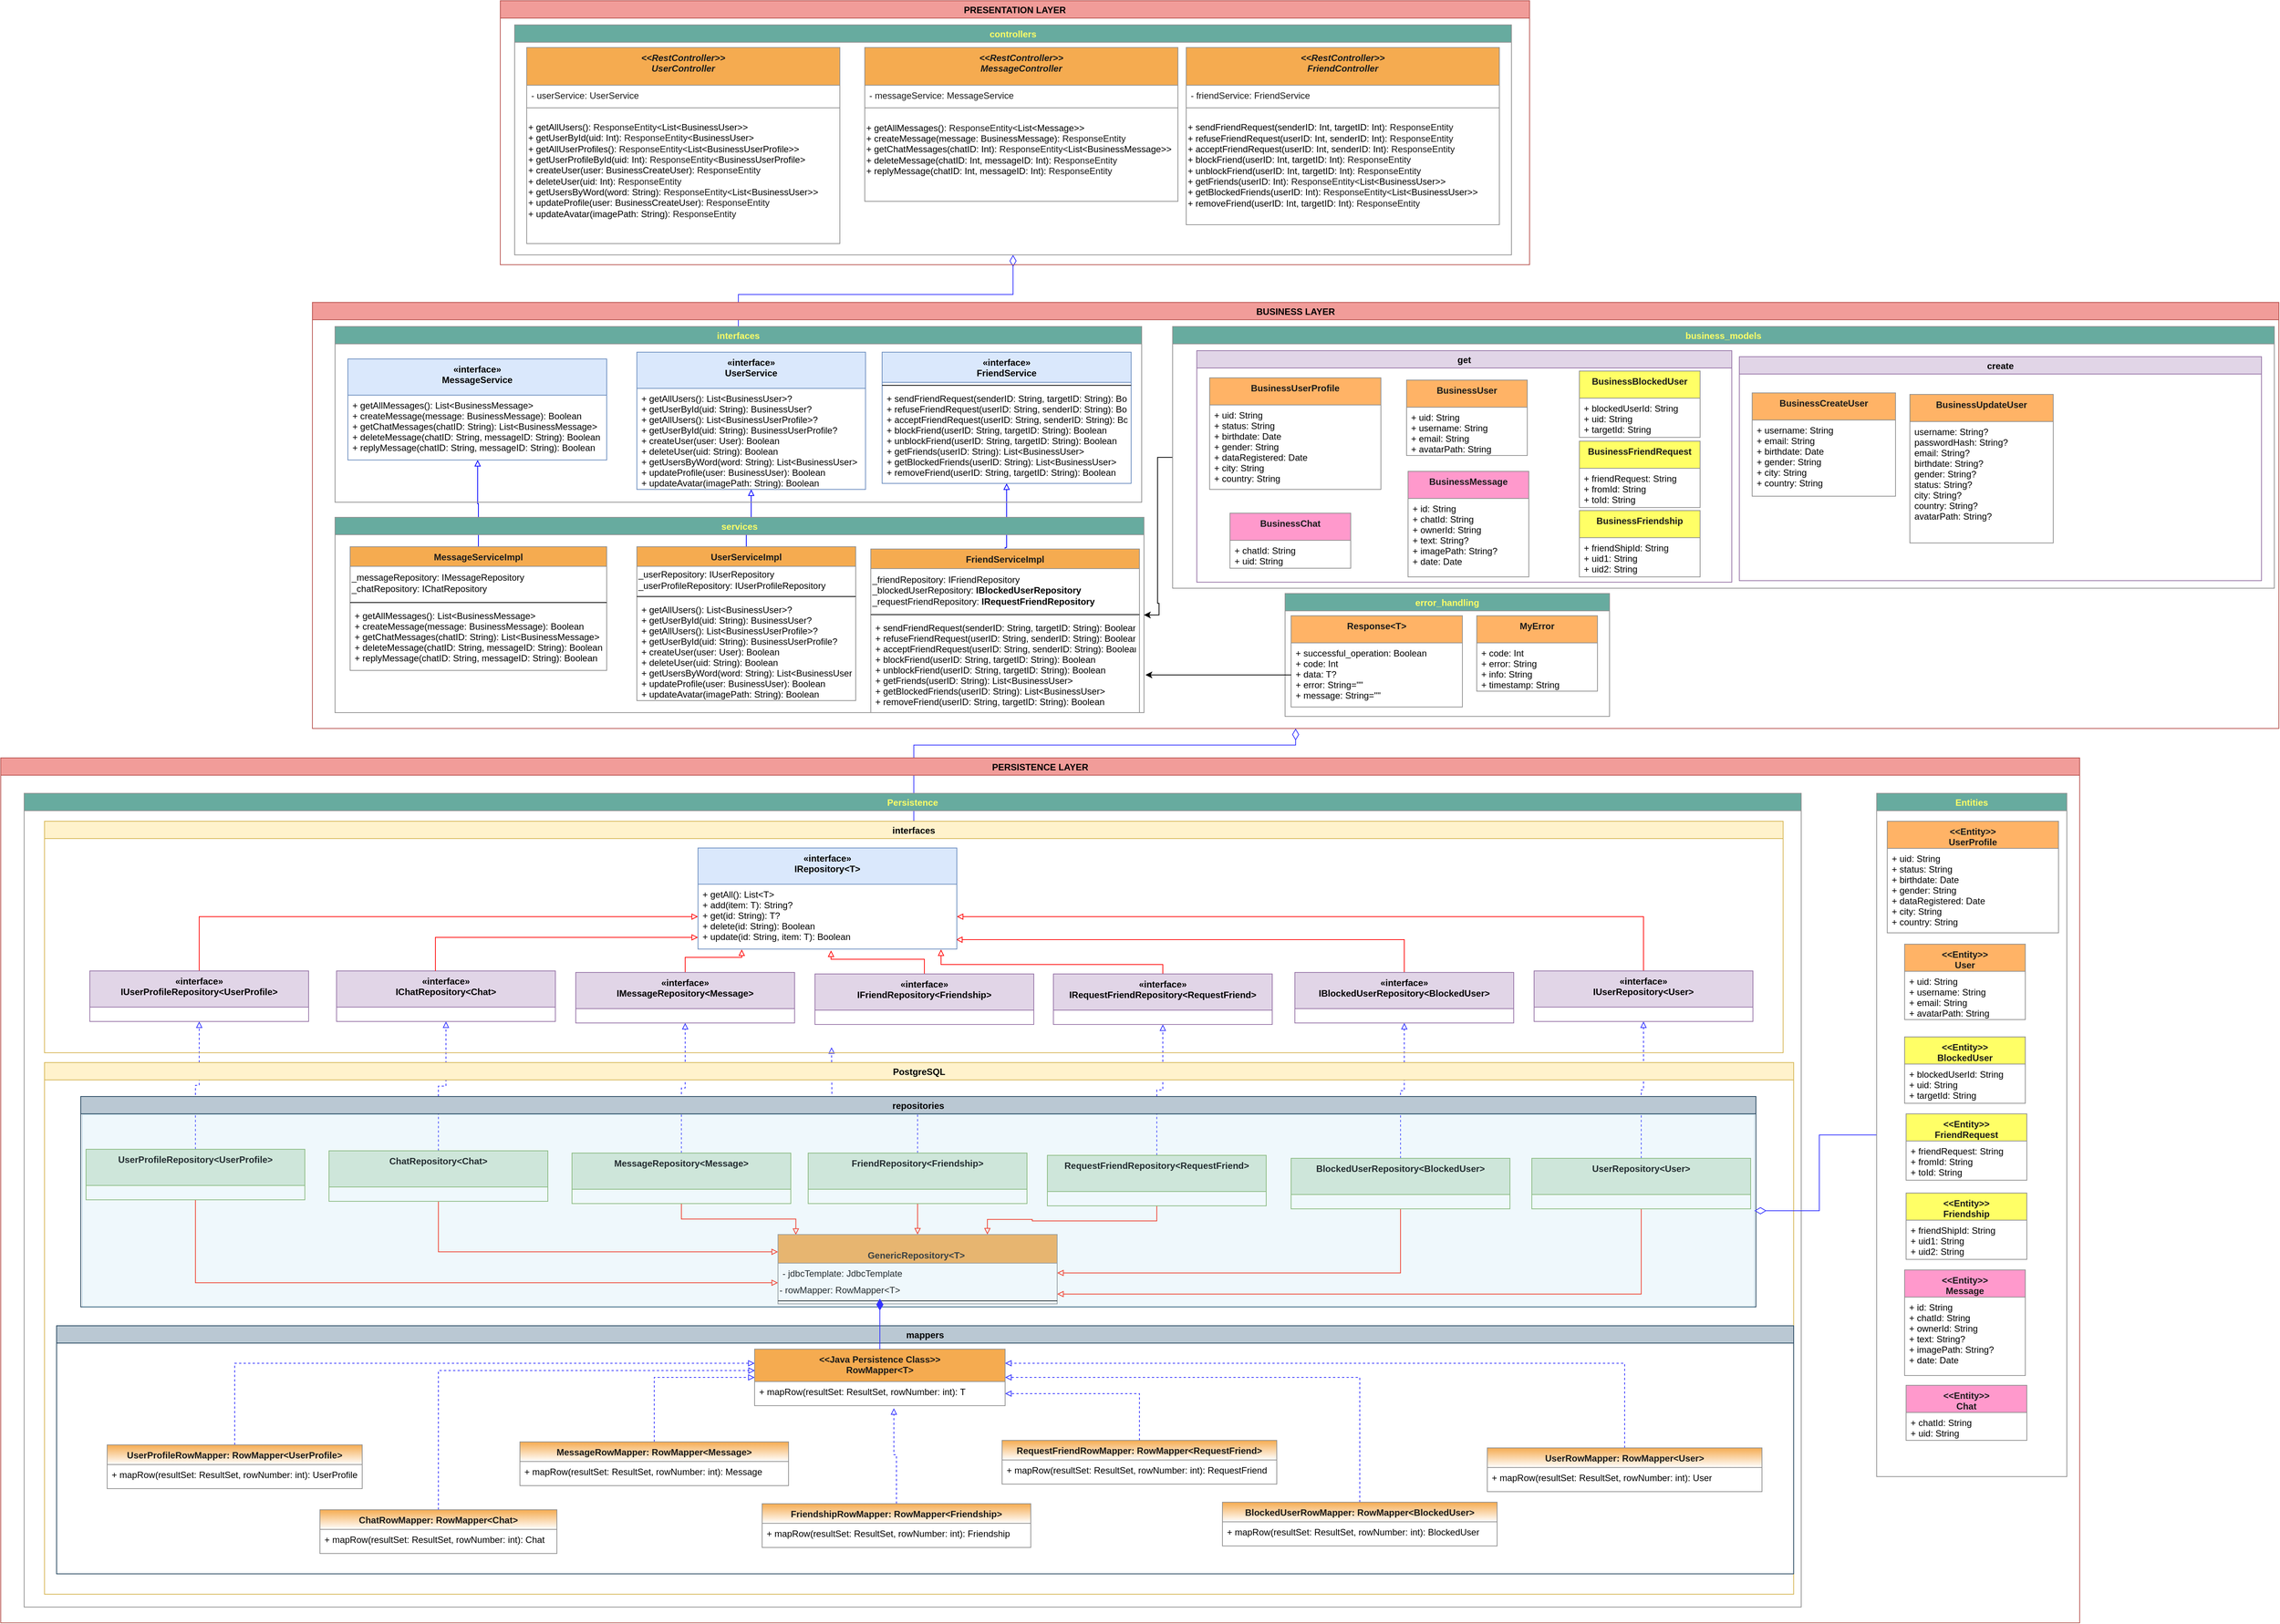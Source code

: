 <mxfile version="13.7.9" type="device" pages="2"><diagram id="EqZXVOg2RNp_btLgEk6t" name="Page-1"><mxGraphModel dx="1936" dy="806" grid="0" gridSize="10" guides="1" tooltips="1" connect="1" arrows="1" fold="1" page="1" pageScale="1" pageWidth="850" pageHeight="1100" math="0" shadow="0"><root><mxCell id="0"/><mxCell id="1" parent="0"/><mxCell id="MjmWyClsYT1ka8K1pKvn-339" style="edgeStyle=orthogonalEdgeStyle;rounded=0;orthogonalLoop=1;jettySize=auto;html=1;entryX=0.5;entryY=1;entryDx=0;entryDy=0;shadow=0;startArrow=none;startFill=0;endArrow=diamondThin;endFill=0;endSize=13;strokeColor=#3333FF;" parent="1" source="uaOfw5LjcdV6CBOxVXER-17" target="uaOfw5LjcdV6CBOxVXER-5" edge="1"><mxGeometry relative="1" as="geometry"/></mxCell><mxCell id="MjmWyClsYT1ka8K1pKvn-334" style="edgeStyle=orthogonalEdgeStyle;rounded=0;orthogonalLoop=1;jettySize=auto;html=1;shadow=0;startArrow=none;startFill=0;endArrow=diamondThin;endFill=0;endSize=13;strokeColor=#3333FF;entryX=0.5;entryY=1;entryDx=0;entryDy=0;" parent="1" source="MjmWyClsYT1ka8K1pKvn-83" target="MjmWyClsYT1ka8K1pKvn-32" edge="1"><mxGeometry relative="1" as="geometry"><mxPoint x="698" y="963" as="targetPoint"/><Array as="points"><mxPoint x="564" y="993"/><mxPoint x="1070" y="993"/></Array></mxGeometry></mxCell><mxCell id="MjmWyClsYT1ka8K1pKvn-149" style="edgeStyle=orthogonalEdgeStyle;rounded=0;orthogonalLoop=1;jettySize=auto;html=1;shadow=0;dashed=1;endArrow=block;endFill=0;strokeColor=#3333FF;" parent="1" source="MjmWyClsYT1ka8K1pKvn-137" edge="1"><mxGeometry relative="1" as="geometry"><mxPoint x="455" y="1393.69" as="targetPoint"/></mxGeometry></mxCell><mxCell id="MjmWyClsYT1ka8K1pKvn-1" value="PRESENTATION LAYER" style="swimlane;strokeColor=#b85450;fillColor=#F19C99;" parent="1" vertex="1"><mxGeometry x="16" y="6" width="1364" height="350" as="geometry"/></mxCell><mxCell id="uaOfw5LjcdV6CBOxVXER-5" value="controllers" style="swimlane;strokeColor=#909090;fillColor=#67AB9F;fontColor=#FFFF66;swimlaneFillColor=none;labelBackgroundColor=none;" parent="MjmWyClsYT1ka8K1pKvn-1" vertex="1"><mxGeometry x="19" y="32" width="1321" height="305" as="geometry"/></mxCell><mxCell id="MjmWyClsYT1ka8K1pKvn-25" value="&lt;&lt;RestController&gt;&gt;&#10;FriendController&#10;" style="swimlane;fontStyle=3;align=center;verticalAlign=top;childLayout=stackLayout;horizontal=1;startSize=50;horizontalStack=0;resizeParent=1;resizeLast=0;collapsible=1;marginBottom=0;shadow=0;strokeWidth=1;fontColor=#1A1A1A;fillColor=#F5AB50;strokeColor=#909090;" parent="uaOfw5LjcdV6CBOxVXER-5" vertex="1"><mxGeometry x="890" y="30" width="415" height="235" as="geometry"><mxRectangle x="60" y="69" width="160" height="26" as="alternateBounds"/></mxGeometry></mxCell><mxCell id="MjmWyClsYT1ka8K1pKvn-28" value="- friendService: FriendService" style="text;align=left;verticalAlign=top;spacingLeft=4;spacingRight=4;overflow=hidden;rotatable=0;points=[[0,0.5],[1,0.5]];portConstraint=eastwest;shadow=0;html=0;fontColor=#1A1A1A;" parent="MjmWyClsYT1ka8K1pKvn-25" vertex="1"><mxGeometry y="50" width="415" height="26" as="geometry"/></mxCell><mxCell id="MjmWyClsYT1ka8K1pKvn-29" value="" style="line;html=1;strokeWidth=1;align=left;verticalAlign=middle;spacingTop=-1;spacingLeft=3;spacingRight=3;rotatable=0;labelPosition=right;points=[];portConstraint=eastwest;fillColor=#F5AB50;strokeColor=#909090;fontColor=#1A1A1A;labelBackgroundColor=#EEEEEE;" parent="MjmWyClsYT1ka8K1pKvn-25" vertex="1"><mxGeometry y="76" width="415" height="8" as="geometry"/></mxCell><mxCell id="MjmWyClsYT1ka8K1pKvn-30" value="&lt;font&gt;&lt;span style=&quot;color: rgb(0 , 0 , 0)&quot;&gt;&lt;br&gt;&lt;/span&gt;&lt;span style=&quot;color: rgb(0 , 0 , 0)&quot;&gt;+ sendFriendRequest(senderID: Int, targetID: Int):&amp;nbsp;&lt;/span&gt;ResponseEntity&lt;br style=&quot;padding: 0px ; margin: 0px ; color: rgb(0 , 0 , 0)&quot;&gt;&lt;span style=&quot;color: rgb(0 , 0 , 0)&quot;&gt;+ refuseFriendRequest(userID: Int, senderID: Int):&amp;nbsp;&lt;/span&gt;ResponseEntity&lt;br style=&quot;padding: 0px ; margin: 0px ; color: rgb(0 , 0 , 0)&quot;&gt;&lt;span style=&quot;color: rgb(0 , 0 , 0)&quot;&gt;+ acceptFriendRequest(userID: Int, senderID: Int):&amp;nbsp;&lt;/span&gt;ResponseEntity&lt;br style=&quot;padding: 0px ; margin: 0px ; color: rgb(0 , 0 , 0)&quot;&gt;&lt;span style=&quot;color: rgb(0 , 0 , 0)&quot;&gt;+ blockFriend(userID: Int, targetID: Int):&amp;nbsp;&lt;/span&gt;ResponseEntity&lt;br style=&quot;padding: 0px ; margin: 0px ; color: rgb(0 , 0 , 0)&quot;&gt;&lt;span style=&quot;color: rgb(0 , 0 , 0)&quot;&gt;+ unblockFriend(userID: Int, targetID: Int):&amp;nbsp;&lt;/span&gt;ResponseEntity&lt;br style=&quot;padding: 0px ; margin: 0px ; color: rgb(0 , 0 , 0)&quot;&gt;&lt;span style=&quot;color: rgb(0 , 0 , 0)&quot;&gt;+ getFriends(userID: Int):&amp;nbsp;&lt;/span&gt;ResponseEntity&amp;lt;&lt;span style=&quot;color: rgb(0 , 0 , 0)&quot;&gt;List&amp;lt;&lt;/span&gt;&lt;span style=&quot;color: rgb(0 , 0 , 0)&quot;&gt;Business&lt;/span&gt;&lt;span style=&quot;color: rgb(0 , 0 , 0)&quot;&gt;User&amp;gt;&amp;gt;&lt;/span&gt;&lt;br style=&quot;padding: 0px ; margin: 0px ; color: rgb(0 , 0 , 0)&quot;&gt;&lt;span style=&quot;color: rgb(0 , 0 , 0)&quot;&gt;+ getBlockedFriends(userID: Int):&amp;nbsp;&lt;/span&gt;ResponseEntity&amp;lt;&lt;span style=&quot;color: rgb(0 , 0 , 0)&quot;&gt;List&amp;lt;&lt;/span&gt;&lt;span style=&quot;color: rgb(0 , 0 , 0)&quot;&gt;Business&lt;/span&gt;&lt;span style=&quot;color: rgb(0 , 0 , 0)&quot;&gt;User&amp;gt;&amp;gt;&lt;/span&gt;&lt;br style=&quot;padding: 0px ; margin: 0px ; color: rgb(0 , 0 , 0)&quot;&gt;&lt;span style=&quot;color: rgb(0 , 0 , 0)&quot;&gt;+ removeFriend(userID: Int, targetID: Int):&amp;nbsp;&lt;/span&gt;ResponseEntity&amp;nbsp;&amp;nbsp;&lt;/font&gt;" style="text;html=1;align=left;verticalAlign=middle;resizable=0;points=[];autosize=1;fontColor=#1A1A1A;" parent="MjmWyClsYT1ka8K1pKvn-25" vertex="1"><mxGeometry y="84" width="415" height="130" as="geometry"/></mxCell><mxCell id="MjmWyClsYT1ka8K1pKvn-31" value="&lt;font&gt;&lt;br&gt;&lt;/font&gt;" style="text;html=1;align=left;verticalAlign=middle;resizable=0;points=[];autosize=1;fontColor=#1A1A1A;" parent="MjmWyClsYT1ka8K1pKvn-25" vertex="1"><mxGeometry y="214" width="415" height="18" as="geometry"/></mxCell><mxCell id="MjmWyClsYT1ka8K1pKvn-18" value="&lt;&lt;RestController&gt;&gt;&#10;MessageController&#10;" style="swimlane;fontStyle=3;align=center;verticalAlign=top;childLayout=stackLayout;horizontal=1;startSize=50;horizontalStack=0;resizeParent=1;resizeLast=0;collapsible=1;marginBottom=0;shadow=0;strokeWidth=1;fontColor=#1A1A1A;fillColor=#F5AB50;strokeColor=#909090;" parent="uaOfw5LjcdV6CBOxVXER-5" vertex="1"><mxGeometry x="464" y="30" width="415" height="204" as="geometry"><mxRectangle x="60" y="69" width="160" height="26" as="alternateBounds"/></mxGeometry></mxCell><mxCell id="MjmWyClsYT1ka8K1pKvn-20" value="- messageService: MessageService" style="text;align=left;verticalAlign=top;spacingLeft=4;spacingRight=4;overflow=hidden;rotatable=0;points=[[0,0.5],[1,0.5]];portConstraint=eastwest;shadow=0;html=0;fontColor=#1A1A1A;" parent="MjmWyClsYT1ka8K1pKvn-18" vertex="1"><mxGeometry y="50" width="415" height="26" as="geometry"/></mxCell><mxCell id="MjmWyClsYT1ka8K1pKvn-22" value="" style="line;html=1;strokeWidth=1;align=left;verticalAlign=middle;spacingTop=-1;spacingLeft=3;spacingRight=3;rotatable=0;labelPosition=right;points=[];portConstraint=eastwest;fillColor=#F5AB50;strokeColor=#909090;fontColor=#1A1A1A;labelBackgroundColor=#EEEEEE;" parent="MjmWyClsYT1ka8K1pKvn-18" vertex="1"><mxGeometry y="76" width="415" height="8" as="geometry"/></mxCell><mxCell id="MjmWyClsYT1ka8K1pKvn-23" value="&lt;font&gt;&lt;br&gt;&lt;span style=&quot;color: rgb(0 , 0 , 0)&quot;&gt;+ getAllMessages():&amp;nbsp;&lt;/span&gt;ResponseEntity&amp;lt;&lt;span style=&quot;color: rgb(0 , 0 , 0)&quot;&gt;List&amp;lt;Message&amp;gt;&amp;gt;&lt;/span&gt;&lt;br style=&quot;padding: 0px ; margin: 0px ; color: rgb(0 , 0 , 0)&quot;&gt;&lt;span style=&quot;color: rgb(0 , 0 , 0)&quot;&gt;+ createMessage(message:&amp;nbsp;&lt;/span&gt;&lt;span style=&quot;color: rgb(0 , 0 , 0)&quot;&gt;Business&lt;/span&gt;&lt;span style=&quot;color: rgb(0 , 0 , 0)&quot;&gt;Message):&amp;nbsp;&lt;/span&gt;ResponseEntity&lt;br style=&quot;padding: 0px ; margin: 0px ; color: rgb(0 , 0 , 0)&quot;&gt;&lt;span style=&quot;color: rgb(0 , 0 , 0)&quot;&gt;+ getChatMessages(chatID: Int):&amp;nbsp;&lt;/span&gt;ResponseEntity&amp;lt;&lt;span style=&quot;color: rgb(0 , 0 , 0)&quot;&gt;List&amp;lt;&lt;/span&gt;&lt;span style=&quot;color: rgb(0 , 0 , 0)&quot;&gt;Business&lt;/span&gt;&lt;span style=&quot;color: rgb(0 , 0 , 0)&quot;&gt;Message&amp;gt;&amp;gt;&lt;/span&gt;&lt;br style=&quot;padding: 0px ; margin: 0px ; color: rgb(0 , 0 , 0)&quot;&gt;&lt;span style=&quot;color: rgb(0 , 0 , 0)&quot;&gt;+ deleteMessage(chatID: Int, messageID: Int):&amp;nbsp;&lt;/span&gt;ResponseEntity&lt;br style=&quot;padding: 0px ; margin: 0px ; color: rgb(0 , 0 , 0)&quot;&gt;&lt;span style=&quot;color: rgb(0 , 0 , 0)&quot;&gt;+ replyMessage(chatID: Int, messageID: Int):&amp;nbsp;&lt;/span&gt;ResponseEntity&lt;span style=&quot;color: rgb(0 , 0 , 0)&quot;&gt;&lt;br&gt;&lt;/span&gt;&lt;br&gt;&lt;/font&gt;" style="text;html=1;align=left;verticalAlign=middle;resizable=0;points=[];autosize=1;fontColor=#1A1A1A;" parent="MjmWyClsYT1ka8K1pKvn-18" vertex="1"><mxGeometry y="84" width="415" height="102" as="geometry"/></mxCell><mxCell id="MjmWyClsYT1ka8K1pKvn-24" value="&lt;font&gt;&lt;br&gt;&lt;/font&gt;" style="text;html=1;align=left;verticalAlign=middle;resizable=0;points=[];autosize=1;fontColor=#1A1A1A;" parent="MjmWyClsYT1ka8K1pKvn-18" vertex="1"><mxGeometry y="186" width="415" height="18" as="geometry"/></mxCell><mxCell id="uaOfw5LjcdV6CBOxVXER-6" value="&lt;&lt;RestController&gt;&gt;&#10;UserController&#10;" style="swimlane;fontStyle=3;align=center;verticalAlign=top;childLayout=stackLayout;horizontal=1;startSize=50;horizontalStack=0;resizeParent=1;resizeLast=0;collapsible=1;marginBottom=0;shadow=0;strokeWidth=1;fontColor=#1A1A1A;fillColor=#F5AB50;strokeColor=#909090;" parent="uaOfw5LjcdV6CBOxVXER-5" vertex="1"><mxGeometry x="16" y="30" width="415" height="260" as="geometry"><mxRectangle x="60" y="69" width="160" height="26" as="alternateBounds"/></mxGeometry></mxCell><mxCell id="uaOfw5LjcdV6CBOxVXER-7" value="- userService: UserService&#10;" style="text;align=left;verticalAlign=top;spacingLeft=4;spacingRight=4;overflow=hidden;rotatable=0;points=[[0,0.5],[1,0.5]];portConstraint=eastwest;fontColor=#1A1A1A;" parent="uaOfw5LjcdV6CBOxVXER-6" vertex="1"><mxGeometry y="50" width="415" height="26" as="geometry"/></mxCell><mxCell id="uaOfw5LjcdV6CBOxVXER-9" value="" style="line;html=1;strokeWidth=1;align=left;verticalAlign=middle;spacingTop=-1;spacingLeft=3;spacingRight=3;rotatable=0;labelPosition=right;points=[];portConstraint=eastwest;fillColor=#F5AB50;strokeColor=#909090;fontColor=#1A1A1A;labelBackgroundColor=#EEEEEE;" parent="uaOfw5LjcdV6CBOxVXER-6" vertex="1"><mxGeometry y="76" width="415" height="8" as="geometry"/></mxCell><mxCell id="uaOfw5LjcdV6CBOxVXER-10" value="&lt;font&gt;&lt;span style=&quot;color: rgb(0 , 0 , 0)&quot;&gt;&lt;br&gt;&lt;/span&gt;&lt;span style=&quot;color: rgb(0 , 0 , 0)&quot;&gt;+ getAllUsers():&amp;nbsp;&lt;/span&gt;ResponseEntity&amp;lt;&lt;span style=&quot;color: rgb(0 , 0 , 0)&quot;&gt;List&amp;lt;BusinessUser&amp;gt;&amp;gt;&lt;/span&gt;&lt;br style=&quot;padding: 0px ; margin: 0px ; color: rgb(0 , 0 , 0)&quot;&gt;&lt;span style=&quot;color: rgb(0 , 0 , 0)&quot;&gt;+ getUserById(uid: Int):&amp;nbsp;&lt;/span&gt;ResponseEntity&amp;lt;&lt;span style=&quot;color: rgb(0 , 0 , 0)&quot;&gt;Business&lt;/span&gt;&lt;span style=&quot;color: rgb(0 , 0 , 0)&quot;&gt;User&amp;gt;&lt;br&gt;&lt;/span&gt;&lt;span style=&quot;color: rgb(0 , 0 , 0)&quot;&gt;+ getAllUserProfiles():&amp;nbsp;&lt;/span&gt;ResponseEntity&amp;lt;&lt;span style=&quot;color: rgb(0 , 0 , 0)&quot;&gt;List&amp;lt;BusinessUserProfile&amp;gt;&amp;gt;&lt;/span&gt;&lt;br style=&quot;padding: 0px ; margin: 0px ; color: rgb(0 , 0 , 0)&quot;&gt;&lt;span style=&quot;color: rgb(0 , 0 , 0)&quot;&gt;+ getUserProfileById(uid: Int):&amp;nbsp;&lt;/span&gt;ResponseEntity&amp;lt;&lt;span style=&quot;color: rgb(0 , 0 , 0)&quot;&gt;Business&lt;/span&gt;&lt;span style=&quot;color: rgb(0 , 0 , 0)&quot;&gt;UserProfile&amp;gt;&lt;/span&gt;&lt;br style=&quot;padding: 0px ; margin: 0px ; color: rgb(0 , 0 , 0)&quot;&gt;&lt;span style=&quot;color: rgb(0 , 0 , 0)&quot;&gt;+ createUser(user:&amp;nbsp;&lt;/span&gt;&lt;span style=&quot;color: rgb(0 , 0 , 0)&quot;&gt;BusinessCreate&lt;/span&gt;&lt;span style=&quot;color: rgb(0 , 0 , 0)&quot;&gt;User):&amp;nbsp;&lt;/span&gt;ResponseEntity&lt;br style=&quot;padding: 0px ; margin: 0px ; color: rgb(0 , 0 , 0)&quot;&gt;&lt;span style=&quot;color: rgb(0 , 0 , 0)&quot;&gt;+ deleteUser(uid: Int):&amp;nbsp;&lt;/span&gt;ResponseEntity&lt;br style=&quot;padding: 0px ; margin: 0px ; color: rgb(0 , 0 , 0)&quot;&gt;&lt;span style=&quot;color: rgb(0 , 0 , 0)&quot;&gt;+ getUsersByWord(word: String):&amp;nbsp;&lt;/span&gt;ResponseEntity&amp;lt;&lt;span style=&quot;color: rgb(0 , 0 , 0)&quot;&gt;List&amp;lt;&lt;/span&gt;&lt;span style=&quot;color: rgb(0 , 0 , 0)&quot;&gt;Business&lt;/span&gt;&lt;span style=&quot;color: rgb(0 , 0 , 0)&quot;&gt;User&amp;gt;&amp;gt;&lt;/span&gt;&lt;br style=&quot;padding: 0px ; margin: 0px ; color: rgb(0 , 0 , 0)&quot;&gt;&lt;span style=&quot;color: rgb(0 , 0 , 0)&quot;&gt;+ updateProfile(user:&amp;nbsp;&lt;/span&gt;&lt;span style=&quot;color: rgb(0 , 0 , 0)&quot;&gt;BusinessCreate&lt;/span&gt;&lt;span style=&quot;color: rgb(0 , 0 , 0)&quot;&gt;User):&amp;nbsp;&lt;/span&gt;ResponseEntity&lt;br style=&quot;padding: 0px ; margin: 0px ; color: rgb(0 , 0 , 0)&quot;&gt;&lt;span style=&quot;color: rgb(0 , 0 , 0)&quot;&gt;+ updateAvatar(imagePath: String):&amp;nbsp;&lt;/span&gt;ResponseEntity&lt;span style=&quot;color: rgb(0 , 0 , 0)&quot;&gt;&lt;br&gt;&lt;/span&gt;&lt;br&gt;&lt;/font&gt;" style="text;html=1;align=left;verticalAlign=middle;resizable=0;points=[];autosize=1;fontColor=#1A1A1A;" parent="uaOfw5LjcdV6CBOxVXER-6" vertex="1"><mxGeometry y="84" width="415" height="158" as="geometry"/></mxCell><mxCell id="uaOfw5LjcdV6CBOxVXER-16" value="&lt;font&gt;&lt;br&gt;&lt;/font&gt;" style="text;html=1;align=left;verticalAlign=middle;resizable=0;points=[];autosize=1;fontColor=#1A1A1A;" parent="uaOfw5LjcdV6CBOxVXER-6" vertex="1"><mxGeometry y="242" width="415" height="18" as="geometry"/></mxCell><mxCell id="MjmWyClsYT1ka8K1pKvn-32" value="BUSINESS LAYER" style="swimlane;strokeColor=#b85450;fillColor=#F19C99;" parent="1" vertex="1"><mxGeometry x="-233" y="406" width="2606" height="565" as="geometry"/></mxCell><mxCell id="uaOfw5LjcdV6CBOxVXER-36" style="edgeStyle=orthogonalEdgeStyle;rounded=0;orthogonalLoop=1;jettySize=auto;html=1;endArrow=block;endFill=0;fontColor=#1A1A1A;strokeColor=#0000FF;jumpSize=10;" parent="MjmWyClsYT1ka8K1pKvn-32" source="uaOfw5LjcdV6CBOxVXER-30" target="uaOfw5LjcdV6CBOxVXER-20" edge="1"><mxGeometry relative="1" as="geometry"><mxPoint x="657.37" y="400.008" as="targetPoint"/></mxGeometry></mxCell><mxCell id="DaOScEiOzrDckqbooxyk-13" style="edgeStyle=orthogonalEdgeStyle;rounded=0;orthogonalLoop=1;jettySize=auto;html=1;endArrow=block;endFill=0;fontColor=#1A1A1A;strokeColor=#0000FF;jumpSize=10;exitX=0.5;exitY=0;exitDx=0;exitDy=0;" parent="MjmWyClsYT1ka8K1pKvn-32" source="DaOScEiOzrDckqbooxyk-1" target="DaOScEiOzrDckqbooxyk-10" edge="1"><mxGeometry relative="1" as="geometry"><mxPoint x="753" y="536" as="sourcePoint"/><mxPoint x="753" y="459" as="targetPoint"/><Array as="points"><mxPoint x="920" y="325"/></Array></mxGeometry></mxCell><mxCell id="uaOfw5LjcdV6CBOxVXER-35" style="edgeStyle=orthogonalEdgeStyle;rounded=0;orthogonalLoop=1;jettySize=auto;html=1;fontColor=#1A1A1A;endArrow=block;endFill=0;strokeColor=#0000FF;jumpSize=10;shadow=0;" parent="MjmWyClsYT1ka8K1pKvn-32" source="uaOfw5LjcdV6CBOxVXER-26" target="uaOfw5LjcdV6CBOxVXER-18" edge="1"><mxGeometry relative="1" as="geometry"><mxPoint x="406.22" y="479.194" as="targetPoint"/><Array as="points"><mxPoint x="220" y="267"/><mxPoint x="219" y="267"/></Array></mxGeometry></mxCell><mxCell id="uaOfw5LjcdV6CBOxVXER-17" value="interfaces" style="swimlane;strokeColor=#909090;fillColor=#67AB9F;fontColor=#FFFF66;" parent="MjmWyClsYT1ka8K1pKvn-32" vertex="1"><mxGeometry x="30" y="32" width="1069" height="233" as="geometry"/></mxCell><mxCell id="uaOfw5LjcdV6CBOxVXER-18" value="«interface»&#10;MessageService" style="swimlane;fontStyle=1;align=center;verticalAlign=top;childLayout=stackLayout;horizontal=1;startSize=48;horizontalStack=0;resizeParent=1;resizeParentMax=0;resizeLast=0;collapsible=1;marginBottom=0;strokeColor=#6c8ebf;fillColor=#dae8fc;" parent="uaOfw5LjcdV6CBOxVXER-17" vertex="1"><mxGeometry x="17" y="43" width="343" height="134" as="geometry"/></mxCell><mxCell id="DaOScEiOzrDckqbooxyk-8" value="+ getAllMessages(): List&lt;BusinessMessage&gt;&#10;+ createMessage(message: BusinessMessage): Boolean&#10;+ getChatMessages(chatID: String): List&lt;BusinessMessage&gt;&#10;+ deleteMessage(chatID: String, messageID: String): Boolean&#10;+ replyMessage(chatID: String, messageID: String): Boolean" style="text;strokeColor=none;fillColor=none;align=left;verticalAlign=top;spacingLeft=4;spacingRight=4;overflow=hidden;rotatable=0;points=[[0,0.5],[1,0.5]];portConstraint=eastwest;" parent="uaOfw5LjcdV6CBOxVXER-18" vertex="1"><mxGeometry y="48" width="343" height="86" as="geometry"/></mxCell><mxCell id="uaOfw5LjcdV6CBOxVXER-20" value="«interface»&#10;UserService" style="swimlane;fontStyle=1;align=center;verticalAlign=top;childLayout=stackLayout;horizontal=1;startSize=48;horizontalStack=0;resizeParent=1;resizeParentMax=0;resizeLast=0;collapsible=1;marginBottom=0;strokeColor=#6c8ebf;fillColor=#dae8fc;" parent="uaOfw5LjcdV6CBOxVXER-17" vertex="1"><mxGeometry x="400" y="34" width="303" height="182" as="geometry"/></mxCell><mxCell id="DaOScEiOzrDckqbooxyk-9" value="+ getAllUsers(): List&lt;BusinessUser&gt;?&#10;+ getUserById(uid: String): BusinessUser?&#10;+ getAllUsers(): List&lt;BusinessUserProfile&gt;?&#10;+ getUserById(uid: String): BusinessUserProfile?&#10;+ createUser(user: User): Boolean&#10;+ deleteUser(uid: String): Boolean&#10;+ getUsersByWord(word: String): List&lt;BusinessUser&gt;&#10;+ updateProfile(user: BusinessUser): Boolean&#10;+ updateAvatar(imagePath: String): Boolean" style="text;strokeColor=none;fillColor=none;align=left;verticalAlign=top;spacingLeft=4;spacingRight=4;overflow=hidden;rotatable=0;points=[[0,0.5],[1,0.5]];portConstraint=eastwest;" parent="uaOfw5LjcdV6CBOxVXER-20" vertex="1"><mxGeometry y="48" width="303" height="134" as="geometry"/></mxCell><mxCell id="uaOfw5LjcdV6CBOxVXER-22" value="" style="text;strokeColor=none;fillColor=none;align=left;verticalAlign=middle;spacingTop=-1;spacingLeft=4;spacingRight=4;rotatable=0;labelPosition=right;points=[];portConstraint=eastwest;fontColor=#1A1A1A;" parent="uaOfw5LjcdV6CBOxVXER-17" vertex="1"><mxGeometry x="145" y="200" width="20" height="14" as="geometry"/></mxCell><mxCell id="DaOScEiOzrDckqbooxyk-10" value="«interface»&#10;FriendService" style="swimlane;fontStyle=1;align=center;verticalAlign=top;childLayout=stackLayout;horizontal=1;startSize=40;horizontalStack=0;resizeParent=1;resizeParentMax=0;resizeLast=0;collapsible=1;marginBottom=0;strokeColor=#6c8ebf;fillColor=#dae8fc;" parent="uaOfw5LjcdV6CBOxVXER-17" vertex="1"><mxGeometry x="725" y="34" width="330" height="174" as="geometry"/></mxCell><mxCell id="DaOScEiOzrDckqbooxyk-11" value="" style="line;strokeWidth=1;fillColor=none;align=left;verticalAlign=middle;spacingTop=-1;spacingLeft=3;spacingRight=3;rotatable=0;labelPosition=right;points=[];portConstraint=eastwest;" parent="DaOScEiOzrDckqbooxyk-10" vertex="1"><mxGeometry y="40" width="330" height="8" as="geometry"/></mxCell><mxCell id="DaOScEiOzrDckqbooxyk-12" value="+ sendFriendRequest(senderID: String, targetID: String): Boolean&#10;+ refuseFriendRequest(userID: String, senderID: String): Boolean&#10;+ acceptFriendRequest(userID: String, senderID: String): Boolean&#10;+ blockFriend(userID: String, targetID: String): Boolean&#10;+ unblockFriend(userID: String, targetID: String): Boolean&#10;+ getFriends(userID: String): List&lt;BusinessUser&gt;&#10;+ getBlockedFriends(userID: String): List&lt;BusinessUser&gt;&#10;+ removeFriend(userID: String, targetID: String): Boolean " style="text;strokeColor=none;fillColor=none;align=left;verticalAlign=top;spacingLeft=4;spacingRight=4;overflow=hidden;rotatable=0;points=[[0,0.5],[1,0.5]];portConstraint=eastwest;" parent="DaOScEiOzrDckqbooxyk-10" vertex="1"><mxGeometry y="48" width="330" height="126" as="geometry"/></mxCell><mxCell id="uaOfw5LjcdV6CBOxVXER-25" value="services" style="swimlane;strokeColor=#909090;fillColor=#67AB9F;fontColor=#FFFF66;" parent="MjmWyClsYT1ka8K1pKvn-32" vertex="1"><mxGeometry x="30" y="285" width="1072" height="259" as="geometry"/></mxCell><mxCell id="DaOScEiOzrDckqbooxyk-1" value="FriendServiceImpl" style="swimlane;fontStyle=1;align=center;verticalAlign=top;childLayout=stackLayout;horizontal=1;startSize=26;horizontalStack=0;resizeParent=1;resizeParentMax=0;resizeLast=0;collapsible=1;marginBottom=0;strokeColor=#909090;fillColor=#F5AB50;fontColor=#1A1A1A;" parent="uaOfw5LjcdV6CBOxVXER-25" vertex="1"><mxGeometry x="710" y="42" width="356" height="217" as="geometry"/></mxCell><mxCell id="MjmWyClsYT1ka8K1pKvn-337" value="&lt;span&gt;_friendRepository: IFriendRepository&lt;br&gt;&lt;/span&gt;_blockedUserRepository:&amp;nbsp;&lt;span style=&quot;font-weight: 700 ; text-align: center&quot;&gt;IBlockedUserRepository&lt;/span&gt;&lt;br&gt;_requestFriendRepository:&amp;nbsp;&lt;span style=&quot;font-weight: 700 ; text-align: center&quot;&gt;IRequestFriendRepository&lt;/span&gt;&lt;span&gt;&amp;nbsp;&lt;/span&gt;" style="text;html=1;strokeColor=none;fillColor=none;align=left;verticalAlign=middle;whiteSpace=wrap;rounded=0;shadow=0;glass=0;labelBackgroundColor=none;sketch=0;opacity=0;" parent="DaOScEiOzrDckqbooxyk-1" vertex="1"><mxGeometry y="26" width="356" height="57" as="geometry"/></mxCell><mxCell id="DaOScEiOzrDckqbooxyk-2" value="" style="line;strokeWidth=1;fillColor=none;align=left;verticalAlign=middle;spacingTop=-1;spacingLeft=3;spacingRight=3;rotatable=0;labelPosition=right;points=[];portConstraint=eastwest;" parent="DaOScEiOzrDckqbooxyk-1" vertex="1"><mxGeometry y="83" width="356" height="8" as="geometry"/></mxCell><mxCell id="DaOScEiOzrDckqbooxyk-3" value="+ sendFriendRequest(senderID: String, targetID: String): Boolean&#10;+ refuseFriendRequest(userID: String, senderID: String): Boolean&#10;+ acceptFriendRequest(userID: String, senderID: String): Boolean&#10;+ blockFriend(userID: String, targetID: String): Boolean&#10;+ unblockFriend(userID: String, targetID: String): Boolean&#10;+ getFriends(userID: String): List&lt;BusinessUser&gt;&#10;+ getBlockedFriends(userID: String): List&lt;BusinessUser&gt;&#10;+ removeFriend(userID: String, targetID: String): Boolean " style="text;strokeColor=none;fillColor=none;align=left;verticalAlign=top;spacingLeft=4;spacingRight=4;overflow=hidden;rotatable=0;points=[[0,0.5],[1,0.5]];portConstraint=eastwest;" parent="DaOScEiOzrDckqbooxyk-1" vertex="1"><mxGeometry y="91" width="356" height="126" as="geometry"/></mxCell><mxCell id="uaOfw5LjcdV6CBOxVXER-26" value="MessageServiceImpl" style="swimlane;fontStyle=1;align=center;verticalAlign=top;childLayout=stackLayout;horizontal=1;startSize=26;horizontalStack=0;resizeParent=1;resizeParentMax=0;resizeLast=0;collapsible=1;marginBottom=0;strokeColor=#909090;fillColor=#F5AB50;fontColor=#1A1A1A;" parent="uaOfw5LjcdV6CBOxVXER-25" vertex="1"><mxGeometry x="20" y="39" width="340" height="164" as="geometry"/></mxCell><mxCell id="MjmWyClsYT1ka8K1pKvn-335" value="_messageRepository: IMessageRepository&lt;br&gt;_chatRepository: IChatRepository&amp;nbsp;&amp;nbsp;" style="text;html=1;strokeColor=none;fillColor=none;align=left;verticalAlign=middle;whiteSpace=wrap;rounded=0;shadow=0;glass=0;labelBackgroundColor=none;sketch=0;opacity=0;" parent="uaOfw5LjcdV6CBOxVXER-26" vertex="1"><mxGeometry y="26" width="340" height="44" as="geometry"/></mxCell><mxCell id="uaOfw5LjcdV6CBOxVXER-28" value="" style="line;strokeWidth=1;fillColor=none;align=left;verticalAlign=middle;spacingTop=-1;spacingLeft=3;spacingRight=3;rotatable=0;labelPosition=right;points=[];portConstraint=eastwest;" parent="uaOfw5LjcdV6CBOxVXER-26" vertex="1"><mxGeometry y="70" width="340" height="8" as="geometry"/></mxCell><mxCell id="uaOfw5LjcdV6CBOxVXER-29" value="+ getAllMessages(): List&lt;BusinessMessage&gt;&#10;+ createMessage(message: BusinessMessage): Boolean&#10;+ getChatMessages(chatID: String): List&lt;BusinessMessage&gt;&#10;+ deleteMessage(chatID: String, messageID: String): Boolean&#10;+ replyMessage(chatID: String, messageID: String): Boolean" style="text;strokeColor=none;fillColor=none;align=left;verticalAlign=top;spacingLeft=4;spacingRight=4;overflow=hidden;rotatable=0;points=[[0,0.5],[1,0.5]];portConstraint=eastwest;" parent="uaOfw5LjcdV6CBOxVXER-26" vertex="1"><mxGeometry y="78" width="340" height="86" as="geometry"/></mxCell><mxCell id="uaOfw5LjcdV6CBOxVXER-30" value="UserServiceImpl" style="swimlane;fontStyle=1;align=center;verticalAlign=top;childLayout=stackLayout;horizontal=1;startSize=26;horizontalStack=0;resizeParent=1;resizeParentMax=0;resizeLast=0;collapsible=1;marginBottom=0;strokeColor=#909090;fillColor=#F5AB50;fontColor=#1A1A1A;" parent="uaOfw5LjcdV6CBOxVXER-25" vertex="1"><mxGeometry x="400" y="39" width="290" height="204" as="geometry"/></mxCell><mxCell id="MjmWyClsYT1ka8K1pKvn-336" value="&lt;span&gt;_userRepository: IUserRepository&lt;br&gt;&lt;/span&gt;_userProfileRepository: IUserProfileRepository" style="text;html=1;strokeColor=none;fillColor=none;align=left;verticalAlign=middle;whiteSpace=wrap;rounded=0;shadow=0;glass=0;labelBackgroundColor=none;sketch=0;opacity=0;" parent="uaOfw5LjcdV6CBOxVXER-30" vertex="1"><mxGeometry y="26" width="290" height="36" as="geometry"/></mxCell><mxCell id="uaOfw5LjcdV6CBOxVXER-32" value="" style="line;strokeWidth=1;fillColor=none;align=left;verticalAlign=middle;spacingTop=-1;spacingLeft=3;spacingRight=3;rotatable=0;labelPosition=right;points=[];portConstraint=eastwest;" parent="uaOfw5LjcdV6CBOxVXER-30" vertex="1"><mxGeometry y="62" width="290" height="8" as="geometry"/></mxCell><mxCell id="uaOfw5LjcdV6CBOxVXER-33" value="+ getAllUsers(): List&lt;BusinessUser&gt;?&#10;+ getUserById(uid: String): BusinessUser?&#10;+ getAllUsers(): List&lt;BusinessUserProfile&gt;?&#10;+ getUserById(uid: String): BusinessUserProfile?&#10;+ createUser(user: User): Boolean&#10;+ deleteUser(uid: String): Boolean&#10;+ getUsersByWord(word: String): List&lt;BusinessUser&gt;&#10;+ updateProfile(user: BusinessUser): Boolean&#10;+ updateAvatar(imagePath: String): Boolean" style="text;strokeColor=none;fillColor=none;align=left;verticalAlign=top;spacingLeft=4;spacingRight=4;overflow=hidden;rotatable=0;points=[[0,0.5],[1,0.5]];portConstraint=eastwest;" parent="uaOfw5LjcdV6CBOxVXER-30" vertex="1"><mxGeometry y="70" width="290" height="134" as="geometry"/></mxCell><mxCell id="uaOfw5LjcdV6CBOxVXER-34" value="" style="text;strokeColor=none;fillColor=none;align=left;verticalAlign=middle;spacingTop=-1;spacingLeft=4;spacingRight=4;rotatable=0;labelPosition=right;points=[];portConstraint=eastwest;fontColor=#1A1A1A;" parent="uaOfw5LjcdV6CBOxVXER-25" vertex="1"><mxGeometry x="145" y="200" width="20" height="14" as="geometry"/></mxCell><mxCell id="qjQG0nzZzBD_24IR-82Y-54" style="edgeStyle=orthogonalEdgeStyle;rounded=0;orthogonalLoop=1;jettySize=auto;html=1;entryX=1;entryY=0.5;entryDx=0;entryDy=0;" edge="1" parent="MjmWyClsYT1ka8K1pKvn-32" source="MjmWyClsYT1ka8K1pKvn-340" target="uaOfw5LjcdV6CBOxVXER-25"><mxGeometry relative="1" as="geometry"/></mxCell><mxCell id="MjmWyClsYT1ka8K1pKvn-340" value="business_models" style="swimlane;strokeColor=#909090;fillColor=#67AB9F;fontColor=#FFFF66;" parent="MjmWyClsYT1ka8K1pKvn-32" vertex="1"><mxGeometry x="1140" y="32" width="1460" height="347" as="geometry"/></mxCell><mxCell id="MjmWyClsYT1ka8K1pKvn-343" value="" style="text;strokeColor=none;fillColor=none;align=left;verticalAlign=middle;spacingTop=-1;spacingLeft=4;spacingRight=4;rotatable=0;labelPosition=right;points=[];portConstraint=eastwest;fontColor=#1A1A1A;" parent="MjmWyClsYT1ka8K1pKvn-340" vertex="1"><mxGeometry x="145" y="200" width="20" height="14" as="geometry"/></mxCell><mxCell id="qjQG0nzZzBD_24IR-82Y-18" value="get" style="swimlane;strokeColor=#9673a6;fillColor=#e1d5e7;" vertex="1" parent="MjmWyClsYT1ka8K1pKvn-340"><mxGeometry x="32" y="32" width="709" height="307" as="geometry"/></mxCell><mxCell id="MjmWyClsYT1ka8K1pKvn-346" value="BusinessBlockedUser" style="swimlane;fontStyle=1;align=center;verticalAlign=top;childLayout=stackLayout;horizontal=1;startSize=36;horizontalStack=0;resizeParent=1;resizeParentMax=0;resizeLast=0;collapsible=1;marginBottom=0;strokeColor=#909090;fontColor=#1A1A1A;fillColor=#FFFF66;" parent="qjQG0nzZzBD_24IR-82Y-18" vertex="1"><mxGeometry x="507" y="27" width="160" height="88" as="geometry"/></mxCell><mxCell id="MjmWyClsYT1ka8K1pKvn-347" value="+ blockedUserId: String&#10;+ uid: String&#10;+ targetId: String" style="text;strokeColor=none;fillColor=none;align=left;verticalAlign=top;spacingLeft=4;spacingRight=4;overflow=hidden;rotatable=0;points=[[0,0.5],[1,0.5]];portConstraint=eastwest;" parent="MjmWyClsYT1ka8K1pKvn-346" vertex="1"><mxGeometry y="36" width="160" height="52" as="geometry"/></mxCell><mxCell id="MjmWyClsYT1ka8K1pKvn-348" value="BusinessFriendRequest" style="swimlane;fontStyle=1;align=center;verticalAlign=top;childLayout=stackLayout;horizontal=1;startSize=36;horizontalStack=0;resizeParent=1;resizeParentMax=0;resizeLast=0;collapsible=1;marginBottom=0;strokeColor=#909090;fontColor=#1A1A1A;fillColor=#FFFF66;" parent="qjQG0nzZzBD_24IR-82Y-18" vertex="1"><mxGeometry x="507" y="120" width="160" height="88" as="geometry"/></mxCell><mxCell id="MjmWyClsYT1ka8K1pKvn-349" value="+ friendRequest: String&#10;+ fromId: String&#10;+ toId: String" style="text;strokeColor=none;fillColor=none;align=left;verticalAlign=top;spacingLeft=4;spacingRight=4;overflow=hidden;rotatable=0;points=[[0,0.5],[1,0.5]];portConstraint=eastwest;" parent="MjmWyClsYT1ka8K1pKvn-348" vertex="1"><mxGeometry y="36" width="160" height="52" as="geometry"/></mxCell><mxCell id="MjmWyClsYT1ka8K1pKvn-352" value="BusinessMessage" style="swimlane;fontStyle=1;align=center;verticalAlign=top;childLayout=stackLayout;horizontal=1;startSize=36;horizontalStack=0;resizeParent=1;resizeParentMax=0;resizeLast=0;collapsible=1;marginBottom=0;strokeColor=#909090;fontColor=#1A1A1A;fillColor=#FF99CC;" parent="qjQG0nzZzBD_24IR-82Y-18" vertex="1"><mxGeometry x="280" y="160" width="160" height="140" as="geometry"/></mxCell><mxCell id="MjmWyClsYT1ka8K1pKvn-353" value="+ id: String&#10;+ chatId: String&#10;+ ownerId: String&#10;+ text: String?&#10;+ imagePath: String?&#10;+ date: Date" style="text;strokeColor=none;fillColor=none;align=left;verticalAlign=top;spacingLeft=4;spacingRight=4;overflow=hidden;rotatable=0;points=[[0,0.5],[1,0.5]];portConstraint=eastwest;" parent="MjmWyClsYT1ka8K1pKvn-352" vertex="1"><mxGeometry y="36" width="160" height="104" as="geometry"/></mxCell><mxCell id="MjmWyClsYT1ka8K1pKvn-344" value="BusinessUser" style="swimlane;fontStyle=1;align=center;verticalAlign=top;childLayout=stackLayout;horizontal=1;startSize=36;horizontalStack=0;resizeParent=1;resizeParentMax=0;resizeLast=0;collapsible=1;marginBottom=0;strokeColor=#909090;fontColor=#1A1A1A;fillColor=#FFB366;" parent="qjQG0nzZzBD_24IR-82Y-18" vertex="1"><mxGeometry x="278" y="39" width="160" height="100" as="geometry"/></mxCell><mxCell id="MjmWyClsYT1ka8K1pKvn-345" value="+ uid: String&#10;+ username: String&#10;+ email: String&#10;+ avatarPath: String" style="text;strokeColor=none;fillColor=none;align=left;verticalAlign=top;spacingLeft=4;spacingRight=4;overflow=hidden;rotatable=0;points=[[0,0.5],[1,0.5]];portConstraint=eastwest;" parent="MjmWyClsYT1ka8K1pKvn-344" vertex="1"><mxGeometry y="36" width="160" height="64" as="geometry"/></mxCell><mxCell id="MjmWyClsYT1ka8K1pKvn-341" value="BusinessUserProfile" style="swimlane;fontStyle=1;align=center;verticalAlign=top;childLayout=stackLayout;horizontal=1;startSize=36;horizontalStack=0;resizeParent=1;resizeParentMax=0;resizeLast=0;collapsible=1;marginBottom=0;strokeColor=#909090;fontColor=#1A1A1A;fillColor=#FFB366;" parent="qjQG0nzZzBD_24IR-82Y-18" vertex="1"><mxGeometry x="17" y="36" width="227" height="148" as="geometry"/></mxCell><mxCell id="MjmWyClsYT1ka8K1pKvn-342" value="+ uid: String&#10;+ status: String&#10;+ birthdate: Date&#10;+ gender: String&#10;+ dataRegistered: Date&#10;+ city: String&#10;+ country: String" style="text;strokeColor=none;fillColor=none;align=left;verticalAlign=top;spacingLeft=4;spacingRight=4;overflow=hidden;rotatable=0;points=[[0,0.5],[1,0.5]];portConstraint=eastwest;" parent="MjmWyClsYT1ka8K1pKvn-341" vertex="1"><mxGeometry y="36" width="227" height="112" as="geometry"/></mxCell><mxCell id="MjmWyClsYT1ka8K1pKvn-350" value="BusinessFriendship" style="swimlane;fontStyle=1;align=center;verticalAlign=top;childLayout=stackLayout;horizontal=1;startSize=36;horizontalStack=0;resizeParent=1;resizeParentMax=0;resizeLast=0;collapsible=1;marginBottom=0;strokeColor=#909090;fontColor=#1A1A1A;fillColor=#FFFF66;" parent="qjQG0nzZzBD_24IR-82Y-18" vertex="1"><mxGeometry x="507" y="212" width="160" height="88" as="geometry"/></mxCell><mxCell id="MjmWyClsYT1ka8K1pKvn-351" value="+ friendShipId: String&#10;+ uid1: String&#10;+ uid2: String" style="text;strokeColor=none;fillColor=none;align=left;verticalAlign=top;spacingLeft=4;spacingRight=4;overflow=hidden;rotatable=0;points=[[0,0.5],[1,0.5]];portConstraint=eastwest;" parent="MjmWyClsYT1ka8K1pKvn-350" vertex="1"><mxGeometry y="36" width="160" height="52" as="geometry"/></mxCell><mxCell id="MjmWyClsYT1ka8K1pKvn-354" value="BusinessChat" style="swimlane;fontStyle=1;align=center;verticalAlign=top;childLayout=stackLayout;horizontal=1;startSize=36;horizontalStack=0;resizeParent=1;resizeParentMax=0;resizeLast=0;collapsible=1;marginBottom=0;strokeColor=#909090;fontColor=#1A1A1A;fillColor=#FF99CC;" parent="qjQG0nzZzBD_24IR-82Y-18" vertex="1"><mxGeometry x="44" y="215.5" width="160" height="73" as="geometry"/></mxCell><mxCell id="MjmWyClsYT1ka8K1pKvn-355" value="+ chatId: String&#10;+ uid: String" style="text;strokeColor=none;fillColor=none;align=left;verticalAlign=top;spacingLeft=4;spacingRight=4;overflow=hidden;rotatable=0;points=[[0,0.5],[1,0.5]];portConstraint=eastwest;" parent="MjmWyClsYT1ka8K1pKvn-354" vertex="1"><mxGeometry y="36" width="160" height="37" as="geometry"/></mxCell><mxCell id="qjQG0nzZzBD_24IR-82Y-23" value="" style="text;strokeColor=none;fillColor=none;align=left;verticalAlign=middle;spacingTop=-1;spacingLeft=4;spacingRight=4;rotatable=0;labelPosition=right;points=[];portConstraint=eastwest;fontColor=#1A1A1A;" vertex="1" parent="qjQG0nzZzBD_24IR-82Y-18"><mxGeometry x="145" y="200" width="20" height="14" as="geometry"/></mxCell><mxCell id="qjQG0nzZzBD_24IR-82Y-32" value="create" style="swimlane;strokeColor=#9673a6;fillColor=#e1d5e7;" vertex="1" parent="MjmWyClsYT1ka8K1pKvn-340"><mxGeometry x="751" y="40" width="692" height="297" as="geometry"/></mxCell><mxCell id="qjQG0nzZzBD_24IR-82Y-51" value="BusinessUpdateUser" style="swimlane;fontStyle=1;align=center;verticalAlign=top;childLayout=stackLayout;horizontal=1;startSize=36;horizontalStack=0;resizeParent=1;resizeParentMax=0;resizeLast=0;collapsible=1;marginBottom=0;strokeColor=#909090;fontColor=#1A1A1A;fillColor=#FFB366;" vertex="1" parent="qjQG0nzZzBD_24IR-82Y-32"><mxGeometry x="226" y="50" width="190" height="197" as="geometry"/></mxCell><mxCell id="qjQG0nzZzBD_24IR-82Y-52" value="username: String?&#10;passwordHash: String?&#10;email: String?&#10;birthdate: String?&#10;gender: String?&#10;status: String?&#10;city: String?&#10;country: String?&#10;avatarPath: String?" style="text;strokeColor=none;fillColor=none;align=left;verticalAlign=top;spacingLeft=4;spacingRight=4;overflow=hidden;rotatable=0;points=[[0,0.5],[1,0.5]];portConstraint=eastwest;" vertex="1" parent="qjQG0nzZzBD_24IR-82Y-51"><mxGeometry y="36" width="190" height="161" as="geometry"/></mxCell><mxCell id="qjQG0nzZzBD_24IR-82Y-39" value="BusinessCreateUser" style="swimlane;fontStyle=1;align=center;verticalAlign=top;childLayout=stackLayout;horizontal=1;startSize=36;horizontalStack=0;resizeParent=1;resizeParentMax=0;resizeLast=0;collapsible=1;marginBottom=0;strokeColor=#909090;fontColor=#1A1A1A;fillColor=#FFB366;" vertex="1" parent="qjQG0nzZzBD_24IR-82Y-32"><mxGeometry x="17" y="48" width="190" height="137" as="geometry"/></mxCell><mxCell id="qjQG0nzZzBD_24IR-82Y-40" value="+ username: String&#10;+ email: String&#10;+ birthdate: Date&#10;+ gender: String&#10;+ city: String&#10;+ country: String" style="text;strokeColor=none;fillColor=none;align=left;verticalAlign=top;spacingLeft=4;spacingRight=4;overflow=hidden;rotatable=0;points=[[0,0.5],[1,0.5]];portConstraint=eastwest;" vertex="1" parent="qjQG0nzZzBD_24IR-82Y-39"><mxGeometry y="36" width="190" height="101" as="geometry"/></mxCell><mxCell id="qjQG0nzZzBD_24IR-82Y-47" value="" style="text;strokeColor=none;fillColor=none;align=left;verticalAlign=middle;spacingTop=-1;spacingLeft=4;spacingRight=4;rotatable=0;labelPosition=right;points=[];portConstraint=eastwest;fontColor=#1A1A1A;" vertex="1" parent="qjQG0nzZzBD_24IR-82Y-32"><mxGeometry x="145" y="200" width="20" height="14" as="geometry"/></mxCell><mxCell id="qjQG0nzZzBD_24IR-82Y-2" value="error_handling" style="swimlane;strokeColor=#909090;fillColor=#67AB9F;fontColor=#FFFF66;" vertex="1" parent="MjmWyClsYT1ka8K1pKvn-32"><mxGeometry x="1289" y="386" width="430" height="163" as="geometry"/></mxCell><mxCell id="qjQG0nzZzBD_24IR-82Y-5" value="MyError" style="swimlane;fontStyle=1;align=center;verticalAlign=top;childLayout=stackLayout;horizontal=1;startSize=36;horizontalStack=0;resizeParent=1;resizeParentMax=0;resizeLast=0;collapsible=1;marginBottom=0;strokeColor=#909090;fontColor=#1A1A1A;fillColor=#FFB366;" vertex="1" parent="qjQG0nzZzBD_24IR-82Y-2"><mxGeometry x="254" y="29.5" width="160" height="100" as="geometry"/></mxCell><mxCell id="qjQG0nzZzBD_24IR-82Y-6" value="+ code: Int&#10;+ error: String&#10;+ info: String&#10;+ timestamp: String" style="text;strokeColor=none;fillColor=none;align=left;verticalAlign=top;spacingLeft=4;spacingRight=4;overflow=hidden;rotatable=0;points=[[0,0.5],[1,0.5]];portConstraint=eastwest;" vertex="1" parent="qjQG0nzZzBD_24IR-82Y-5"><mxGeometry y="36" width="160" height="64" as="geometry"/></mxCell><mxCell id="qjQG0nzZzBD_24IR-82Y-7" value="Response&lt;T&gt;" style="swimlane;fontStyle=1;align=center;verticalAlign=top;childLayout=stackLayout;horizontal=1;startSize=36;horizontalStack=0;resizeParent=1;resizeParentMax=0;resizeLast=0;collapsible=1;marginBottom=0;strokeColor=#909090;fontColor=#1A1A1A;fillColor=#FFB366;" vertex="1" parent="qjQG0nzZzBD_24IR-82Y-2"><mxGeometry x="8" y="29.5" width="227" height="121" as="geometry"/></mxCell><mxCell id="qjQG0nzZzBD_24IR-82Y-8" value="+ successful_operation: Boolean&#10;+ code: Int&#10;+ data: T?&#10;+ error: String=&quot;&quot;&#10;+ message: String=&quot;&quot;" style="text;strokeColor=none;fillColor=none;align=left;verticalAlign=top;spacingLeft=4;spacingRight=4;overflow=hidden;rotatable=0;points=[[0,0.5],[1,0.5]];portConstraint=eastwest;" vertex="1" parent="qjQG0nzZzBD_24IR-82Y-7"><mxGeometry y="36" width="227" height="85" as="geometry"/></mxCell><mxCell id="qjQG0nzZzBD_24IR-82Y-11" value="" style="text;strokeColor=none;fillColor=none;align=left;verticalAlign=middle;spacingTop=-1;spacingLeft=4;spacingRight=4;rotatable=0;labelPosition=right;points=[];portConstraint=eastwest;fontColor=#1A1A1A;" vertex="1" parent="qjQG0nzZzBD_24IR-82Y-2"><mxGeometry x="145" y="200" width="20" height="14" as="geometry"/></mxCell><mxCell id="MjmWyClsYT1ka8K1pKvn-49" value="PERSISTENCE LAYER" style="swimlane;strokeColor=#b85450;fillColor=#F19C99;labelBackgroundColor=none;labelBorderColor=none;rounded=0;shadow=0;sketch=0;glass=0;" parent="1" vertex="1"><mxGeometry x="-646" y="1010" width="2755" height="1147" as="geometry"/></mxCell><mxCell id="MjmWyClsYT1ka8K1pKvn-119" value="Persistence" style="swimlane;strokeColor=#909090;fillColor=#67AB9F;fontColor=#FFFF66;" parent="MjmWyClsYT1ka8K1pKvn-49" vertex="1"><mxGeometry x="31" y="47" width="2355" height="1079" as="geometry"/></mxCell><mxCell id="MjmWyClsYT1ka8K1pKvn-146" style="edgeStyle=orthogonalEdgeStyle;rounded=0;orthogonalLoop=1;jettySize=auto;html=1;entryX=0.5;entryY=1;entryDx=0;entryDy=0;shadow=0;endArrow=block;endFill=0;dashed=1;strokeColor=#3333FF;" parent="MjmWyClsYT1ka8K1pKvn-119" source="MjmWyClsYT1ka8K1pKvn-118" target="MjmWyClsYT1ka8K1pKvn-92" edge="1"><mxGeometry relative="1" as="geometry"/></mxCell><mxCell id="MjmWyClsYT1ka8K1pKvn-147" style="edgeStyle=orthogonalEdgeStyle;rounded=0;orthogonalLoop=1;jettySize=auto;html=1;entryX=0.5;entryY=1;entryDx=0;entryDy=0;shadow=0;dashed=1;endArrow=block;endFill=0;strokeColor=#3333FF;" parent="MjmWyClsYT1ka8K1pKvn-119" source="MjmWyClsYT1ka8K1pKvn-135" target="MjmWyClsYT1ka8K1pKvn-93" edge="1"><mxGeometry relative="1" as="geometry"/></mxCell><mxCell id="MjmWyClsYT1ka8K1pKvn-148" style="edgeStyle=orthogonalEdgeStyle;rounded=0;orthogonalLoop=1;jettySize=auto;html=1;entryX=0.5;entryY=1;entryDx=0;entryDy=0;shadow=0;dashed=1;endArrow=block;endFill=0;strokeColor=#3333FF;" parent="MjmWyClsYT1ka8K1pKvn-119" source="MjmWyClsYT1ka8K1pKvn-136" target="MjmWyClsYT1ka8K1pKvn-94" edge="1"><mxGeometry relative="1" as="geometry"/></mxCell><mxCell id="MjmWyClsYT1ka8K1pKvn-150" style="edgeStyle=orthogonalEdgeStyle;rounded=0;orthogonalLoop=1;jettySize=auto;html=1;entryX=0.5;entryY=1;entryDx=0;entryDy=0;shadow=0;dashed=1;endArrow=block;endFill=0;strokeColor=#3333FF;" parent="MjmWyClsYT1ka8K1pKvn-119" source="MjmWyClsYT1ka8K1pKvn-138" target="MjmWyClsYT1ka8K1pKvn-104" edge="1"><mxGeometry relative="1" as="geometry"/></mxCell><mxCell id="MjmWyClsYT1ka8K1pKvn-151" style="edgeStyle=orthogonalEdgeStyle;rounded=0;orthogonalLoop=1;jettySize=auto;html=1;entryX=0.5;entryY=1;entryDx=0;entryDy=0;shadow=0;dashed=1;endArrow=block;endFill=0;strokeColor=#3333FF;" parent="MjmWyClsYT1ka8K1pKvn-119" source="MjmWyClsYT1ka8K1pKvn-139" target="MjmWyClsYT1ka8K1pKvn-105" edge="1"><mxGeometry relative="1" as="geometry"/></mxCell><mxCell id="MjmWyClsYT1ka8K1pKvn-152" style="edgeStyle=orthogonalEdgeStyle;rounded=0;orthogonalLoop=1;jettySize=auto;html=1;entryX=0.5;entryY=1;entryDx=0;entryDy=0;shadow=0;dashed=1;endArrow=block;endFill=0;strokeColor=#3333FF;" parent="MjmWyClsYT1ka8K1pKvn-119" source="MjmWyClsYT1ka8K1pKvn-140" target="MjmWyClsYT1ka8K1pKvn-86" edge="1"><mxGeometry relative="1" as="geometry"/></mxCell><mxCell id="MjmWyClsYT1ka8K1pKvn-126" value="" style="text;strokeColor=none;fillColor=none;align=left;verticalAlign=middle;spacingTop=-1;spacingLeft=4;spacingRight=4;rotatable=0;labelPosition=right;points=[];portConstraint=eastwest;fontColor=#1A1A1A;" parent="MjmWyClsYT1ka8K1pKvn-119" vertex="1"><mxGeometry x="145" y="200" width="20" height="14" as="geometry"/></mxCell><mxCell id="MjmWyClsYT1ka8K1pKvn-83" value="interfaces" style="swimlane;strokeColor=#d6b656;fillColor=#fff2cc;container=0;" parent="MjmWyClsYT1ka8K1pKvn-119" vertex="1"><mxGeometry x="27" y="37" width="2304" height="307" as="geometry"><mxRectangle x="27" y="37" width="84" height="23" as="alternateBounds"/></mxGeometry></mxCell><mxCell id="MjmWyClsYT1ka8K1pKvn-106" style="edgeStyle=orthogonalEdgeStyle;rounded=0;orthogonalLoop=1;jettySize=auto;html=1;shadow=0;endArrow=block;endFill=0;strokeColor=#FF0808;" parent="MjmWyClsYT1ka8K1pKvn-83" source="MjmWyClsYT1ka8K1pKvn-92" target="MjmWyClsYT1ka8K1pKvn-85" edge="1"><mxGeometry relative="1" as="geometry"/></mxCell><mxCell id="MjmWyClsYT1ka8K1pKvn-92" value="«interface»&#10;IUserProfileRepository&lt;UserProfile&gt;" style="swimlane;fontStyle=1;align=center;verticalAlign=top;childLayout=stackLayout;horizontal=1;startSize=48;horizontalStack=0;resizeParent=1;resizeParentMax=0;resizeLast=0;collapsible=1;marginBottom=0;strokeColor=#9673a6;fillColor=#e1d5e7;" parent="MjmWyClsYT1ka8K1pKvn-83" vertex="1"><mxGeometry x="60" y="198.5" width="290" height="67" as="geometry"/></mxCell><mxCell id="MjmWyClsYT1ka8K1pKvn-145" style="edgeStyle=orthogonalEdgeStyle;rounded=0;orthogonalLoop=1;jettySize=auto;html=1;shadow=0;endArrow=block;endFill=0;strokeColor=#FF0808;" parent="MjmWyClsYT1ka8K1pKvn-83" source="MjmWyClsYT1ka8K1pKvn-86" target="MjmWyClsYT1ka8K1pKvn-85" edge="1"><mxGeometry relative="1" as="geometry"/></mxCell><mxCell id="MjmWyClsYT1ka8K1pKvn-86" value="«interface»&#10;IUserRepository&lt;User&gt;" style="swimlane;fontStyle=1;align=center;verticalAlign=top;childLayout=stackLayout;horizontal=1;startSize=48;horizontalStack=0;resizeParent=1;resizeParentMax=0;resizeLast=0;collapsible=1;marginBottom=0;strokeColor=#9673a6;fillColor=#e1d5e7;" parent="MjmWyClsYT1ka8K1pKvn-83" vertex="1"><mxGeometry x="1974" y="198.5" width="290" height="67" as="geometry"/></mxCell><mxCell id="MjmWyClsYT1ka8K1pKvn-144" style="edgeStyle=orthogonalEdgeStyle;rounded=0;orthogonalLoop=1;jettySize=auto;html=1;entryX=0.997;entryY=0.855;entryDx=0;entryDy=0;entryPerimeter=0;shadow=0;endArrow=block;endFill=0;strokeColor=#FF0808;" parent="MjmWyClsYT1ka8K1pKvn-83" source="MjmWyClsYT1ka8K1pKvn-105" target="MjmWyClsYT1ka8K1pKvn-85" edge="1"><mxGeometry relative="1" as="geometry"/></mxCell><mxCell id="MjmWyClsYT1ka8K1pKvn-105" value="«interface»&#10;IBlockedUserRepository&lt;BlockedUser&gt;" style="swimlane;fontStyle=1;align=center;verticalAlign=top;childLayout=stackLayout;horizontal=1;startSize=48;horizontalStack=0;resizeParent=1;resizeParentMax=0;resizeLast=0;collapsible=1;marginBottom=0;strokeColor=#9673a6;fillColor=#e1d5e7;" parent="MjmWyClsYT1ka8K1pKvn-83" vertex="1"><mxGeometry x="1657" y="200.5" width="290" height="67" as="geometry"/></mxCell><mxCell id="MjmWyClsYT1ka8K1pKvn-143" style="edgeStyle=orthogonalEdgeStyle;rounded=0;orthogonalLoop=1;jettySize=auto;html=1;entryX=0.939;entryY=1.006;entryDx=0;entryDy=0;entryPerimeter=0;shadow=0;endArrow=block;endFill=0;strokeColor=#FF0808;" parent="MjmWyClsYT1ka8K1pKvn-83" source="MjmWyClsYT1ka8K1pKvn-104" target="MjmWyClsYT1ka8K1pKvn-85" edge="1"><mxGeometry relative="1" as="geometry"><Array as="points"><mxPoint x="1482" y="190"/><mxPoint x="1188" y="190"/></Array></mxGeometry></mxCell><mxCell id="MjmWyClsYT1ka8K1pKvn-104" value="«interface»&#10;IRequestFriendRepository&lt;RequestFriend&gt;" style="swimlane;fontStyle=1;align=center;verticalAlign=top;childLayout=stackLayout;horizontal=1;startSize=48;horizontalStack=0;resizeParent=1;resizeParentMax=0;resizeLast=0;collapsible=1;marginBottom=0;strokeColor=#9673a6;fillColor=#e1d5e7;" parent="MjmWyClsYT1ka8K1pKvn-83" vertex="1"><mxGeometry x="1337" y="202.5" width="290" height="67" as="geometry"/></mxCell><mxCell id="MjmWyClsYT1ka8K1pKvn-142" style="edgeStyle=orthogonalEdgeStyle;rounded=0;orthogonalLoop=1;jettySize=auto;html=1;entryX=0.514;entryY=1.022;entryDx=0;entryDy=0;entryPerimeter=0;shadow=0;endArrow=block;endFill=0;strokeColor=#FF0808;" parent="MjmWyClsYT1ka8K1pKvn-83" source="MjmWyClsYT1ka8K1pKvn-103" target="MjmWyClsYT1ka8K1pKvn-85" edge="1"><mxGeometry relative="1" as="geometry"><Array as="points"><mxPoint x="1166" y="183"/><mxPoint x="1042" y="183"/></Array></mxGeometry></mxCell><mxCell id="MjmWyClsYT1ka8K1pKvn-103" value="«interface»&#10;IFriendRepository&lt;Friendship&gt;" style="swimlane;fontStyle=1;align=center;verticalAlign=top;childLayout=stackLayout;horizontal=1;startSize=48;horizontalStack=0;resizeParent=1;resizeParentMax=0;resizeLast=0;collapsible=1;marginBottom=0;strokeColor=#9673a6;fillColor=#e1d5e7;" parent="MjmWyClsYT1ka8K1pKvn-83" vertex="1"><mxGeometry x="1021" y="202.5" width="290" height="67" as="geometry"/></mxCell><mxCell id="MjmWyClsYT1ka8K1pKvn-141" style="edgeStyle=orthogonalEdgeStyle;rounded=0;orthogonalLoop=1;jettySize=auto;html=1;entryX=0.169;entryY=1.006;entryDx=0;entryDy=0;entryPerimeter=0;shadow=0;endArrow=block;endFill=0;strokeColor=#FF0808;" parent="MjmWyClsYT1ka8K1pKvn-83" source="MjmWyClsYT1ka8K1pKvn-94" target="MjmWyClsYT1ka8K1pKvn-85" edge="1"><mxGeometry relative="1" as="geometry"/></mxCell><mxCell id="MjmWyClsYT1ka8K1pKvn-94" value="«interface»&#10;IMessageRepository&lt;Message&gt;" style="swimlane;fontStyle=1;align=center;verticalAlign=top;childLayout=stackLayout;horizontal=1;startSize=48;horizontalStack=0;resizeParent=1;resizeParentMax=0;resizeLast=0;collapsible=1;marginBottom=0;strokeColor=#9673a6;fillColor=#e1d5e7;" parent="MjmWyClsYT1ka8K1pKvn-83" vertex="1"><mxGeometry x="704" y="200.5" width="290" height="67" as="geometry"/></mxCell><mxCell id="MjmWyClsYT1ka8K1pKvn-93" value="«interface»&#10;IChatRepository&lt;Chat&gt;" style="swimlane;fontStyle=1;align=center;verticalAlign=top;childLayout=stackLayout;horizontal=1;startSize=48;horizontalStack=0;resizeParent=1;resizeParentMax=0;resizeLast=0;collapsible=1;marginBottom=0;strokeColor=#9673a6;fillColor=#e1d5e7;" parent="MjmWyClsYT1ka8K1pKvn-83" vertex="1"><mxGeometry x="387" y="198.5" width="290" height="67" as="geometry"/></mxCell><mxCell id="MjmWyClsYT1ka8K1pKvn-84" value="«interface»&#10;IRepository&lt;T&gt;" style="swimlane;fontStyle=1;align=center;verticalAlign=top;childLayout=stackLayout;horizontal=1;startSize=48;horizontalStack=0;resizeParent=1;resizeParentMax=0;resizeLast=0;collapsible=1;marginBottom=0;strokeColor=#6c8ebf;fillColor=#dae8fc;" parent="MjmWyClsYT1ka8K1pKvn-83" vertex="1"><mxGeometry x="866" y="35.5" width="343" height="134" as="geometry"/></mxCell><mxCell id="MjmWyClsYT1ka8K1pKvn-85" value="+ getAll(): List&lt;T&gt;&#10;+ add(item: T): String?&#10;+ get(id: String): T?&#10;+ delete(id: String): Boolean&#10;+ update(id: String, item: T): Boolean" style="text;strokeColor=none;fillColor=none;align=left;verticalAlign=top;spacingLeft=4;spacingRight=4;overflow=hidden;rotatable=0;points=[[0,0.5],[1,0.5]];portConstraint=eastwest;" parent="MjmWyClsYT1ka8K1pKvn-84" vertex="1"><mxGeometry y="48" width="343" height="86" as="geometry"/></mxCell><mxCell id="MjmWyClsYT1ka8K1pKvn-88" value="" style="text;strokeColor=none;fillColor=none;align=left;verticalAlign=middle;spacingTop=-1;spacingLeft=4;spacingRight=4;rotatable=0;labelPosition=right;points=[];portConstraint=eastwest;fontColor=#1A1A1A;" parent="MjmWyClsYT1ka8K1pKvn-83" vertex="1"><mxGeometry x="145" y="200" width="20" height="14" as="geometry"/></mxCell><mxCell id="MjmWyClsYT1ka8K1pKvn-107" style="edgeStyle=orthogonalEdgeStyle;rounded=0;orthogonalLoop=1;jettySize=auto;html=1;shadow=0;endArrow=block;endFill=0;strokeColor=#FF0808;" parent="MjmWyClsYT1ka8K1pKvn-83" source="MjmWyClsYT1ka8K1pKvn-93" target="MjmWyClsYT1ka8K1pKvn-85" edge="1"><mxGeometry relative="1" as="geometry"><Array as="points"><mxPoint x="518" y="154"/></Array></mxGeometry></mxCell><mxCell id="Bfsfyom51XoFMj54IGOE-1" value="PostgreSQL" style="swimlane;strokeColor=#d6b656;fillColor=#fff2cc;" parent="MjmWyClsYT1ka8K1pKvn-119" vertex="1"><mxGeometry x="27" y="357" width="2318" height="705" as="geometry"/></mxCell><mxCell id="Bfsfyom51XoFMj54IGOE-10" value="" style="text;strokeColor=none;fillColor=none;align=left;verticalAlign=middle;spacingTop=-1;spacingLeft=4;spacingRight=4;rotatable=0;labelPosition=right;points=[];portConstraint=eastwest;fontColor=#1A1A1A;" parent="Bfsfyom51XoFMj54IGOE-1" vertex="1"><mxGeometry x="145" y="200" width="20" height="14" as="geometry"/></mxCell><mxCell id="uaOfw5LjcdV6CBOxVXER-44" value="mappers" style="swimlane;strokeColor=#23445d;fillColor=#bac8d3;" parent="Bfsfyom51XoFMj54IGOE-1" vertex="1"><mxGeometry x="16" y="349" width="2302" height="329" as="geometry"/></mxCell><mxCell id="MjmWyClsYT1ka8K1pKvn-171" value="&lt;&lt;Java Persistence Class&gt;&gt;&#10;RowMapper&lt;T&gt;" style="swimlane;fontStyle=1;align=center;verticalAlign=top;childLayout=stackLayout;horizontal=1;startSize=43;horizontalStack=0;resizeParent=1;resizeParentMax=0;resizeLast=0;collapsible=1;marginBottom=0;strokeColor=#909090;fillColor=#F5AB50;fontColor=#1A1A1A;" parent="uaOfw5LjcdV6CBOxVXER-44" vertex="1"><mxGeometry x="925" y="31" width="332" height="75" as="geometry"/></mxCell><mxCell id="MjmWyClsYT1ka8K1pKvn-172" value="+ mapRow(resultSet: ResultSet, rowNumber: int): T" style="text;strokeColor=none;fillColor=none;align=left;verticalAlign=top;spacingLeft=4;spacingRight=4;overflow=hidden;rotatable=0;points=[[0,0.5],[1,0.5]];portConstraint=eastwest;" parent="MjmWyClsYT1ka8K1pKvn-171" vertex="1"><mxGeometry y="43" width="332" height="32" as="geometry"/></mxCell><mxCell id="MjmWyClsYT1ka8K1pKvn-254" style="edgeStyle=orthogonalEdgeStyle;rounded=0;orthogonalLoop=1;jettySize=auto;html=1;shadow=0;dashed=1;startArrow=none;startFill=0;endArrow=block;endFill=0;strokeColor=#3333FF;" parent="uaOfw5LjcdV6CBOxVXER-44" source="MjmWyClsYT1ka8K1pKvn-182" target="MjmWyClsYT1ka8K1pKvn-172" edge="1"><mxGeometry relative="1" as="geometry"/></mxCell><mxCell id="MjmWyClsYT1ka8K1pKvn-182" value="RequestFriendRowMapper: RowMapper&lt;RequestFriend&gt;" style="swimlane;fontStyle=1;align=center;verticalAlign=top;childLayout=stackLayout;horizontal=1;startSize=26;horizontalStack=0;resizeParent=1;resizeParentMax=0;resizeLast=0;collapsible=1;marginBottom=0;strokeColor=#909090;fillColor=#F5AB50;fontColor=#1A1A1A;gradientColor=#ffffff;" parent="uaOfw5LjcdV6CBOxVXER-44" vertex="1"><mxGeometry x="1253" y="152" width="364" height="58" as="geometry"/></mxCell><mxCell id="MjmWyClsYT1ka8K1pKvn-183" value="+ mapRow(resultSet: ResultSet, rowNumber: int): RequestFriend" style="text;strokeColor=none;fillColor=none;align=left;verticalAlign=top;spacingLeft=4;spacingRight=4;overflow=hidden;rotatable=0;points=[[0,0.5],[1,0.5]];portConstraint=eastwest;" parent="MjmWyClsYT1ka8K1pKvn-182" vertex="1"><mxGeometry y="26" width="364" height="32" as="geometry"/></mxCell><mxCell id="MjmWyClsYT1ka8K1pKvn-256" style="edgeStyle=orthogonalEdgeStyle;rounded=0;orthogonalLoop=1;jettySize=auto;html=1;entryX=1;entryY=0.25;entryDx=0;entryDy=0;shadow=0;dashed=1;startArrow=none;startFill=0;endArrow=block;endFill=0;strokeColor=#3333FF;" parent="uaOfw5LjcdV6CBOxVXER-44" source="MjmWyClsYT1ka8K1pKvn-248" target="MjmWyClsYT1ka8K1pKvn-171" edge="1"><mxGeometry relative="1" as="geometry"><Array as="points"><mxPoint x="2078" y="50"/></Array></mxGeometry></mxCell><mxCell id="MjmWyClsYT1ka8K1pKvn-248" value="UserRowMapper: RowMapper&lt;User&gt;" style="swimlane;fontStyle=1;align=center;verticalAlign=top;childLayout=stackLayout;horizontal=1;startSize=26;horizontalStack=0;resizeParent=1;resizeParentMax=0;resizeLast=0;collapsible=1;marginBottom=0;strokeColor=#909090;fillColor=#F5AB50;fontColor=#1A1A1A;gradientColor=#ffffff;" parent="uaOfw5LjcdV6CBOxVXER-44" vertex="1"><mxGeometry x="1896" y="162" width="364" height="58" as="geometry"/></mxCell><mxCell id="MjmWyClsYT1ka8K1pKvn-249" value="+ mapRow(resultSet: ResultSet, rowNumber: int): User" style="text;strokeColor=none;fillColor=none;align=left;verticalAlign=top;spacingLeft=4;spacingRight=4;overflow=hidden;rotatable=0;points=[[0,0.5],[1,0.5]];portConstraint=eastwest;" parent="MjmWyClsYT1ka8K1pKvn-248" vertex="1"><mxGeometry y="26" width="364" height="32" as="geometry"/></mxCell><mxCell id="MjmWyClsYT1ka8K1pKvn-250" style="edgeStyle=orthogonalEdgeStyle;rounded=0;orthogonalLoop=1;jettySize=auto;html=1;entryX=0;entryY=0.5;entryDx=0;entryDy=0;shadow=0;startArrow=none;startFill=0;endArrow=block;endFill=0;strokeColor=#3333FF;dashed=1;" parent="uaOfw5LjcdV6CBOxVXER-44" source="MjmWyClsYT1ka8K1pKvn-175" target="MjmWyClsYT1ka8K1pKvn-171" edge="1"><mxGeometry relative="1" as="geometry"/></mxCell><mxCell id="MjmWyClsYT1ka8K1pKvn-175" value="MessageRowMapper: RowMapper&lt;Message&gt;" style="swimlane;fontStyle=1;align=center;verticalAlign=top;childLayout=stackLayout;horizontal=1;startSize=26;horizontalStack=0;resizeParent=1;resizeParentMax=0;resizeLast=0;collapsible=1;marginBottom=0;strokeColor=#909090;fillColor=#F5AB50;fontColor=#1A1A1A;gradientColor=#ffffff;" parent="uaOfw5LjcdV6CBOxVXER-44" vertex="1"><mxGeometry x="614" y="154" width="356" height="58" as="geometry"/></mxCell><mxCell id="MjmWyClsYT1ka8K1pKvn-176" value="+ mapRow(resultSet: ResultSet, rowNumber: int): Message" style="text;strokeColor=none;fillColor=none;align=left;verticalAlign=top;spacingLeft=4;spacingRight=4;overflow=hidden;rotatable=0;points=[[0,0.5],[1,0.5]];portConstraint=eastwest;" parent="MjmWyClsYT1ka8K1pKvn-175" vertex="1"><mxGeometry y="26" width="356" height="32" as="geometry"/></mxCell><mxCell id="MjmWyClsYT1ka8K1pKvn-251" style="edgeStyle=orthogonalEdgeStyle;rounded=0;orthogonalLoop=1;jettySize=auto;html=1;entryX=0;entryY=0.25;entryDx=0;entryDy=0;shadow=0;dashed=1;startArrow=none;startFill=0;endArrow=block;endFill=0;strokeColor=#3333FF;" parent="uaOfw5LjcdV6CBOxVXER-44" source="XxZsVVtiF38bu1Cx1Evz-12" target="MjmWyClsYT1ka8K1pKvn-171" edge="1"><mxGeometry relative="1" as="geometry"><Array as="points"><mxPoint x="236" y="50"/></Array></mxGeometry></mxCell><mxCell id="XxZsVVtiF38bu1Cx1Evz-12" value="UserProfileRowMapper: RowMapper&lt;UserProfile&gt;" style="swimlane;fontStyle=1;align=center;verticalAlign=top;childLayout=stackLayout;horizontal=1;startSize=26;horizontalStack=0;resizeParent=1;resizeParentMax=0;resizeLast=0;collapsible=1;marginBottom=0;strokeColor=#909090;fillColor=#F5AB50;fontColor=#1A1A1A;gradientColor=#ffffff;" parent="uaOfw5LjcdV6CBOxVXER-44" vertex="1"><mxGeometry x="67" y="158" width="338" height="58" as="geometry"/></mxCell><mxCell id="XxZsVVtiF38bu1Cx1Evz-13" value="+ mapRow(resultSet: ResultSet, rowNumber: int): UserProfile" style="text;strokeColor=none;fillColor=none;align=left;verticalAlign=top;spacingLeft=4;spacingRight=4;overflow=hidden;rotatable=0;points=[[0,0.5],[1,0.5]];portConstraint=eastwest;" parent="XxZsVVtiF38bu1Cx1Evz-12" vertex="1"><mxGeometry y="26" width="338" height="32" as="geometry"/></mxCell><mxCell id="uaOfw5LjcdV6CBOxVXER-49" value="" style="text;strokeColor=none;fillColor=none;align=left;verticalAlign=middle;spacingTop=-1;spacingLeft=4;spacingRight=4;rotatable=0;labelPosition=right;points=[];portConstraint=eastwest;fontColor=#1A1A1A;" parent="uaOfw5LjcdV6CBOxVXER-44" vertex="1"><mxGeometry x="145" y="200" width="20" height="14" as="geometry"/></mxCell><mxCell id="MjmWyClsYT1ka8K1pKvn-255" style="edgeStyle=orthogonalEdgeStyle;rounded=0;orthogonalLoop=1;jettySize=auto;html=1;entryX=1;entryY=0.5;entryDx=0;entryDy=0;shadow=0;dashed=1;startArrow=none;startFill=0;endArrow=block;endFill=0;strokeColor=#3333FF;" parent="uaOfw5LjcdV6CBOxVXER-44" source="MjmWyClsYT1ka8K1pKvn-246" target="MjmWyClsYT1ka8K1pKvn-171" edge="1"><mxGeometry relative="1" as="geometry"><Array as="points"><mxPoint x="1727" y="69"/></Array></mxGeometry></mxCell><mxCell id="MjmWyClsYT1ka8K1pKvn-246" value="BlockedUserRowMapper: RowMapper&lt;BlockedUser&gt;" style="swimlane;fontStyle=1;align=center;verticalAlign=top;childLayout=stackLayout;horizontal=1;startSize=26;horizontalStack=0;resizeParent=1;resizeParentMax=0;resizeLast=0;collapsible=1;marginBottom=0;strokeColor=#909090;fillColor=#F5AB50;fontColor=#1A1A1A;gradientColor=#ffffff;" parent="uaOfw5LjcdV6CBOxVXER-44" vertex="1"><mxGeometry x="1545" y="234" width="364" height="58" as="geometry"/></mxCell><mxCell id="MjmWyClsYT1ka8K1pKvn-247" value="+ mapRow(resultSet: ResultSet, rowNumber: int): BlockedUser" style="text;strokeColor=none;fillColor=none;align=left;verticalAlign=top;spacingLeft=4;spacingRight=4;overflow=hidden;rotatable=0;points=[[0,0.5],[1,0.5]];portConstraint=eastwest;" parent="MjmWyClsYT1ka8K1pKvn-246" vertex="1"><mxGeometry y="26" width="364" height="32" as="geometry"/></mxCell><mxCell id="MjmWyClsYT1ka8K1pKvn-252" style="edgeStyle=orthogonalEdgeStyle;rounded=0;orthogonalLoop=1;jettySize=auto;html=1;entryX=0.001;entryY=0.379;entryDx=0;entryDy=0;entryPerimeter=0;shadow=0;dashed=1;startArrow=none;startFill=0;endArrow=block;endFill=0;strokeColor=#3333FF;" parent="uaOfw5LjcdV6CBOxVXER-44" source="uaOfw5LjcdV6CBOxVXER-45" target="MjmWyClsYT1ka8K1pKvn-171" edge="1"><mxGeometry relative="1" as="geometry"><Array as="points"><mxPoint x="506" y="59"/></Array></mxGeometry></mxCell><mxCell id="uaOfw5LjcdV6CBOxVXER-45" value="ChatRowMapper: RowMapper&lt;Chat&gt;" style="swimlane;fontStyle=1;align=center;verticalAlign=top;childLayout=stackLayout;horizontal=1;startSize=26;horizontalStack=0;resizeParent=1;resizeParentMax=0;resizeLast=0;collapsible=1;marginBottom=0;strokeColor=#909090;fillColor=#F5AB50;fontColor=#1A1A1A;gradientColor=#ffffff;" parent="uaOfw5LjcdV6CBOxVXER-44" vertex="1"><mxGeometry x="349" y="244" width="314" height="58" as="geometry"/></mxCell><mxCell id="uaOfw5LjcdV6CBOxVXER-46" value="+ mapRow(resultSet: ResultSet, rowNumber: int): Chat" style="text;strokeColor=none;fillColor=none;align=left;verticalAlign=top;spacingLeft=4;spacingRight=4;overflow=hidden;rotatable=0;points=[[0,0.5],[1,0.5]];portConstraint=eastwest;" parent="uaOfw5LjcdV6CBOxVXER-45" vertex="1"><mxGeometry y="26" width="314" height="32" as="geometry"/></mxCell><mxCell id="MjmWyClsYT1ka8K1pKvn-253" style="edgeStyle=orthogonalEdgeStyle;rounded=0;orthogonalLoop=1;jettySize=auto;html=1;entryX=0.556;entryY=1.107;entryDx=0;entryDy=0;entryPerimeter=0;shadow=0;dashed=1;startArrow=none;startFill=0;endArrow=block;endFill=0;strokeColor=#3333FF;" parent="uaOfw5LjcdV6CBOxVXER-44" source="MjmWyClsYT1ka8K1pKvn-177" target="MjmWyClsYT1ka8K1pKvn-172" edge="1"><mxGeometry relative="1" as="geometry"><Array as="points"><mxPoint x="1113" y="171"/><mxPoint x="1110" y="171"/></Array></mxGeometry></mxCell><mxCell id="MjmWyClsYT1ka8K1pKvn-177" value="FriendshipRowMapper: RowMapper&lt;Friendship&gt;" style="swimlane;fontStyle=1;align=center;verticalAlign=top;childLayout=stackLayout;horizontal=1;startSize=26;horizontalStack=0;resizeParent=1;resizeParentMax=0;resizeLast=0;collapsible=1;marginBottom=0;strokeColor=#909090;fillColor=#F5AB50;fontColor=#1A1A1A;gradientColor=#ffffff;" parent="uaOfw5LjcdV6CBOxVXER-44" vertex="1"><mxGeometry x="935" y="236" width="356" height="58" as="geometry"/></mxCell><mxCell id="MjmWyClsYT1ka8K1pKvn-178" value="+ mapRow(resultSet: ResultSet, rowNumber: int): Friendship" style="text;strokeColor=none;fillColor=none;align=left;verticalAlign=top;spacingLeft=4;spacingRight=4;overflow=hidden;rotatable=0;points=[[0,0.5],[1,0.5]];portConstraint=eastwest;gradientColor=#ffffff;" parent="MjmWyClsYT1ka8K1pKvn-177" vertex="1"><mxGeometry y="26" width="356" height="32" as="geometry"/></mxCell><mxCell id="MjmWyClsYT1ka8K1pKvn-153" value="repositories" style="swimlane;strokeColor=#23445d;fillColor=#bac8d3;" parent="Bfsfyom51XoFMj54IGOE-1" vertex="1"><mxGeometry x="48" y="45" width="2220" height="279" as="geometry"/></mxCell><mxCell id="MjmWyClsYT1ka8K1pKvn-167" style="edgeStyle=orthogonalEdgeStyle;rounded=0;orthogonalLoop=1;jettySize=auto;html=1;entryX=0;entryY=0;entryDx=0;entryDy=0;shadow=0;endArrow=block;endFill=0;startArrow=none;startFill=0;strokeColor=#FF1C03;" parent="MjmWyClsYT1ka8K1pKvn-153" source="MjmWyClsYT1ka8K1pKvn-118" target="MjmWyClsYT1ka8K1pKvn-108" edge="1"><mxGeometry relative="1" as="geometry"><Array as="points"><mxPoint x="152" y="247"/></Array></mxGeometry></mxCell><mxCell id="MjmWyClsYT1ka8K1pKvn-118" value="UserProfileRepository&lt;UserProfile&gt;" style="swimlane;fontStyle=1;align=center;verticalAlign=top;childLayout=stackLayout;horizontal=1;startSize=48;horizontalStack=0;resizeParent=1;resizeParentMax=0;resizeLast=0;collapsible=1;marginBottom=0;strokeColor=#82b366;fillColor=#d5e8d4;" parent="MjmWyClsYT1ka8K1pKvn-153" vertex="1"><mxGeometry x="7" y="70" width="290" height="67" as="geometry"/></mxCell><mxCell id="MjmWyClsYT1ka8K1pKvn-166" style="edgeStyle=orthogonalEdgeStyle;rounded=0;orthogonalLoop=1;jettySize=auto;html=1;entryX=1;entryY=0.75;entryDx=0;entryDy=0;shadow=0;endArrow=block;endFill=0;startArrow=none;startFill=0;strokeColor=#FF1C03;" parent="MjmWyClsYT1ka8K1pKvn-153" source="MjmWyClsYT1ka8K1pKvn-140" target="MjmWyClsYT1ka8K1pKvn-108" edge="1"><mxGeometry relative="1" as="geometry"><Array as="points"><mxPoint x="2068" y="262"/></Array></mxGeometry></mxCell><mxCell id="MjmWyClsYT1ka8K1pKvn-140" value="UserRepository&lt;User&gt;" style="swimlane;fontStyle=1;align=center;verticalAlign=top;childLayout=stackLayout;horizontal=1;startSize=48;horizontalStack=0;resizeParent=1;resizeParentMax=0;resizeLast=0;collapsible=1;marginBottom=0;strokeColor=#82b366;fillColor=#d5e8d4;" parent="MjmWyClsYT1ka8K1pKvn-153" vertex="1"><mxGeometry x="1923" y="82" width="290" height="67" as="geometry"/></mxCell><mxCell id="MjmWyClsYT1ka8K1pKvn-165" style="edgeStyle=orthogonalEdgeStyle;rounded=0;orthogonalLoop=1;jettySize=auto;html=1;shadow=0;endArrow=block;endFill=0;startArrow=none;startFill=0;strokeColor=#FF1C03;" parent="MjmWyClsYT1ka8K1pKvn-153" source="MjmWyClsYT1ka8K1pKvn-139" target="Bfsfyom51XoFMj54IGOE-3" edge="1"><mxGeometry relative="1" as="geometry"/></mxCell><mxCell id="MjmWyClsYT1ka8K1pKvn-139" value="BlockedUserRepository&lt;BlockedUser&gt;" style="swimlane;fontStyle=1;align=center;verticalAlign=top;childLayout=stackLayout;horizontal=1;startSize=48;horizontalStack=0;resizeParent=1;resizeParentMax=0;resizeLast=0;collapsible=1;marginBottom=0;strokeColor=#82b366;fillColor=#d5e8d4;" parent="MjmWyClsYT1ka8K1pKvn-153" vertex="1"><mxGeometry x="1604" y="82" width="290" height="67" as="geometry"/></mxCell><mxCell id="MjmWyClsYT1ka8K1pKvn-164" style="edgeStyle=orthogonalEdgeStyle;rounded=0;orthogonalLoop=1;jettySize=auto;html=1;entryX=0.75;entryY=0;entryDx=0;entryDy=0;shadow=0;endArrow=block;endFill=0;startArrow=none;startFill=0;strokeColor=#FF1C03;" parent="MjmWyClsYT1ka8K1pKvn-153" source="MjmWyClsYT1ka8K1pKvn-138" target="Bfsfyom51XoFMj54IGOE-2" edge="1"><mxGeometry relative="1" as="geometry"/></mxCell><mxCell id="MjmWyClsYT1ka8K1pKvn-138" value="RequestFriendRepository&lt;RequestFriend&gt;" style="swimlane;fontStyle=1;align=center;verticalAlign=top;childLayout=stackLayout;horizontal=1;startSize=48;horizontalStack=0;resizeParent=1;resizeParentMax=0;resizeLast=0;collapsible=1;marginBottom=0;strokeColor=#82b366;fillColor=#d5e8d4;" parent="MjmWyClsYT1ka8K1pKvn-153" vertex="1"><mxGeometry x="1281" y="78" width="290" height="67" as="geometry"/></mxCell><mxCell id="MjmWyClsYT1ka8K1pKvn-161" style="edgeStyle=orthogonalEdgeStyle;rounded=0;orthogonalLoop=1;jettySize=auto;html=1;entryX=0;entryY=0.25;entryDx=0;entryDy=0;shadow=0;endArrow=block;endFill=0;startArrow=none;startFill=0;strokeColor=#FF1C03;" parent="MjmWyClsYT1ka8K1pKvn-153" source="MjmWyClsYT1ka8K1pKvn-135" target="Bfsfyom51XoFMj54IGOE-2" edge="1"><mxGeometry relative="1" as="geometry"><Array as="points"><mxPoint x="474" y="206"/></Array></mxGeometry></mxCell><mxCell id="MjmWyClsYT1ka8K1pKvn-135" value="ChatRepository&lt;Chat&gt;" style="swimlane;fontStyle=1;align=center;verticalAlign=top;childLayout=stackLayout;horizontal=1;startSize=48;horizontalStack=0;resizeParent=1;resizeParentMax=0;resizeLast=0;collapsible=1;marginBottom=0;strokeColor=#82b366;fillColor=#d5e8d4;" parent="MjmWyClsYT1ka8K1pKvn-153" vertex="1"><mxGeometry x="329" y="72" width="290" height="67" as="geometry"/></mxCell><mxCell id="MjmWyClsYT1ka8K1pKvn-162" style="edgeStyle=orthogonalEdgeStyle;rounded=0;orthogonalLoop=1;jettySize=auto;html=1;entryX=0.064;entryY=0.005;entryDx=0;entryDy=0;entryPerimeter=0;shadow=0;endArrow=block;endFill=0;startArrow=none;startFill=0;strokeColor=#FF1C03;" parent="MjmWyClsYT1ka8K1pKvn-153" source="MjmWyClsYT1ka8K1pKvn-136" target="Bfsfyom51XoFMj54IGOE-2" edge="1"><mxGeometry relative="1" as="geometry"/></mxCell><mxCell id="MjmWyClsYT1ka8K1pKvn-136" value="MessageRepository&lt;Message&gt;" style="swimlane;fontStyle=1;align=center;verticalAlign=top;childLayout=stackLayout;horizontal=1;startSize=48;horizontalStack=0;resizeParent=1;resizeParentMax=0;resizeLast=0;collapsible=1;marginBottom=0;strokeColor=#82b366;fillColor=#d5e8d4;" parent="MjmWyClsYT1ka8K1pKvn-153" vertex="1"><mxGeometry x="651" y="75" width="290" height="67" as="geometry"/></mxCell><mxCell id="MjmWyClsYT1ka8K1pKvn-163" style="edgeStyle=orthogonalEdgeStyle;rounded=0;orthogonalLoop=1;jettySize=auto;html=1;entryX=0.5;entryY=0;entryDx=0;entryDy=0;shadow=0;endArrow=block;endFill=0;startArrow=none;startFill=0;strokeColor=#FF1C03;" parent="MjmWyClsYT1ka8K1pKvn-153" source="MjmWyClsYT1ka8K1pKvn-137" target="Bfsfyom51XoFMj54IGOE-2" edge="1"><mxGeometry relative="1" as="geometry"/></mxCell><mxCell id="MjmWyClsYT1ka8K1pKvn-137" value="FriendRepository&lt;Friendship&gt;" style="swimlane;fontStyle=1;align=center;verticalAlign=top;childLayout=stackLayout;horizontal=1;startSize=48;horizontalStack=0;resizeParent=1;resizeParentMax=0;resizeLast=0;collapsible=1;marginBottom=0;strokeColor=#82b366;fillColor=#d5e8d4;" parent="MjmWyClsYT1ka8K1pKvn-153" vertex="1"><mxGeometry x="964" y="75" width="290" height="67" as="geometry"/></mxCell><mxCell id="MjmWyClsYT1ka8K1pKvn-158" value="" style="text;strokeColor=none;fillColor=none;align=left;verticalAlign=middle;spacingTop=-1;spacingLeft=4;spacingRight=4;rotatable=0;labelPosition=right;points=[];portConstraint=eastwest;fontColor=#1A1A1A;" parent="MjmWyClsYT1ka8K1pKvn-153" vertex="1"><mxGeometry x="145" y="200" width="20" height="14" as="geometry"/></mxCell><mxCell id="Bfsfyom51XoFMj54IGOE-2" value="&#10;GenericRepository&lt;T&gt; " style="swimlane;fontStyle=1;align=center;verticalAlign=top;childLayout=stackLayout;horizontal=1;startSize=38;horizontalStack=0;resizeParent=1;resizeParentMax=0;resizeLast=0;collapsible=1;marginBottom=0;strokeColor=#909090;fillColor=#F5AB50;fontColor=#1A1A1A;" parent="MjmWyClsYT1ka8K1pKvn-153" vertex="1"><mxGeometry x="924" y="183" width="370" height="92" as="geometry"/></mxCell><mxCell id="Bfsfyom51XoFMj54IGOE-3" value="- jdbcTemplate: JdbcTemplate" style="text;strokeColor=none;fillColor=none;align=left;verticalAlign=top;spacingLeft=4;spacingRight=4;overflow=hidden;rotatable=0;points=[[0,0.5],[1,0.5]];portConstraint=eastwest;" parent="Bfsfyom51XoFMj54IGOE-2" vertex="1"><mxGeometry y="38" width="370" height="26" as="geometry"/></mxCell><mxCell id="MjmWyClsYT1ka8K1pKvn-108" value="- rowMapper: RowMapper&amp;lt;T&amp;gt;" style="text;html=1;strokeColor=none;fillColor=none;align=left;verticalAlign=middle;whiteSpace=wrap;rounded=0;" parent="Bfsfyom51XoFMj54IGOE-2" vertex="1"><mxGeometry y="64" width="370" height="20" as="geometry"/></mxCell><mxCell id="Bfsfyom51XoFMj54IGOE-4" value="" style="line;strokeWidth=1;fillColor=none;align=left;verticalAlign=middle;spacingTop=-1;spacingLeft=3;spacingRight=3;rotatable=0;labelPosition=right;points=[];portConstraint=eastwest;" parent="Bfsfyom51XoFMj54IGOE-2" vertex="1"><mxGeometry y="84" width="370" height="8" as="geometry"/></mxCell><mxCell id="MjmWyClsYT1ka8K1pKvn-265" value="" style="html=1;outlineConnect=0;whiteSpace=wrap;fillColor=#b1ddf0;shape=mxgraph.archimate.rounded=1;rounded=0;shadow=0;glass=0;labelBackgroundColor=none;sketch=0;opacity=20;strokeColor=#10739e;" parent="MjmWyClsYT1ka8K1pKvn-153" vertex="1"><mxGeometry x="2" y="24" width="2216" height="255" as="geometry"/></mxCell><mxCell id="MjmWyClsYT1ka8K1pKvn-267" style="edgeStyle=orthogonalEdgeStyle;rounded=0;orthogonalLoop=1;jettySize=auto;html=1;shadow=0;startArrow=none;startFill=0;endArrow=diamondThin;endFill=1;strokeColor=#3333FF;endSize=13;" parent="Bfsfyom51XoFMj54IGOE-1" source="MjmWyClsYT1ka8K1pKvn-171" edge="1"><mxGeometry relative="1" as="geometry"><mxPoint x="1163" y="375" as="sourcePoint"/><mxPoint x="1107" y="329" as="targetPoint"/><Array as="points"><mxPoint x="1107" y="324"/></Array></mxGeometry></mxCell><mxCell id="MjmWyClsYT1ka8K1pKvn-333" style="edgeStyle=orthogonalEdgeStyle;rounded=0;orthogonalLoop=1;jettySize=auto;html=1;shadow=0;startArrow=none;startFill=0;endArrow=diamondThin;endFill=0;endSize=13;strokeColor=#3333FF;" parent="MjmWyClsYT1ka8K1pKvn-49" source="uaOfw5LjcdV6CBOxVXER-38" target="MjmWyClsYT1ka8K1pKvn-265" edge="1"><mxGeometry relative="1" as="geometry"/></mxCell><mxCell id="uaOfw5LjcdV6CBOxVXER-38" value="Entities" style="swimlane;strokeColor=#909090;fillColor=#67AB9F;fontColor=#FFFF66;" parent="MjmWyClsYT1ka8K1pKvn-49" vertex="1"><mxGeometry x="2486" y="47" width="252" height="906" as="geometry"/></mxCell><mxCell id="DaOScEiOzrDckqbooxyk-6" value="&lt;&lt;Entity&gt;&gt;&#10;UserProfile" style="swimlane;fontStyle=1;align=center;verticalAlign=top;childLayout=stackLayout;horizontal=1;startSize=36;horizontalStack=0;resizeParent=1;resizeParentMax=0;resizeLast=0;collapsible=1;marginBottom=0;strokeColor=#909090;fontColor=#1A1A1A;fillColor=#FFB366;" parent="uaOfw5LjcdV6CBOxVXER-38" vertex="1"><mxGeometry x="14" y="37" width="227" height="148" as="geometry"/></mxCell><mxCell id="E-5HqypDvZRf9ogDsY_a-1" value="+ uid: String&#10;+ status: String&#10;+ birthdate: Date&#10;+ gender: String&#10;+ dataRegistered: Date&#10;+ city: String&#10;+ country: String" style="text;strokeColor=none;fillColor=none;align=left;verticalAlign=top;spacingLeft=4;spacingRight=4;overflow=hidden;rotatable=0;points=[[0,0.5],[1,0.5]];portConstraint=eastwest;" parent="DaOScEiOzrDckqbooxyk-6" vertex="1"><mxGeometry y="36" width="227" height="112" as="geometry"/></mxCell><mxCell id="uaOfw5LjcdV6CBOxVXER-43" value="" style="text;strokeColor=none;fillColor=none;align=left;verticalAlign=middle;spacingTop=-1;spacingLeft=4;spacingRight=4;rotatable=0;labelPosition=right;points=[];portConstraint=eastwest;fontColor=#1A1A1A;" parent="uaOfw5LjcdV6CBOxVXER-38" vertex="1"><mxGeometry x="145" y="200" width="20" height="14" as="geometry"/></mxCell><mxCell id="XxZsVVtiF38bu1Cx1Evz-8" value="&lt;&lt;Entity&gt;&gt;&#10;User" style="swimlane;fontStyle=1;align=center;verticalAlign=top;childLayout=stackLayout;horizontal=1;startSize=36;horizontalStack=0;resizeParent=1;resizeParentMax=0;resizeLast=0;collapsible=1;marginBottom=0;strokeColor=#909090;fontColor=#1A1A1A;fillColor=#FFB366;" parent="uaOfw5LjcdV6CBOxVXER-38" vertex="1"><mxGeometry x="37" y="200" width="160" height="100" as="geometry"/></mxCell><mxCell id="XxZsVVtiF38bu1Cx1Evz-9" value="+ uid: String&#10;+ username: String&#10;+ email: String&#10;+ avatarPath: String" style="text;strokeColor=none;fillColor=none;align=left;verticalAlign=top;spacingLeft=4;spacingRight=4;overflow=hidden;rotatable=0;points=[[0,0.5],[1,0.5]];portConstraint=eastwest;" parent="XxZsVVtiF38bu1Cx1Evz-8" vertex="1"><mxGeometry y="36" width="160" height="64" as="geometry"/></mxCell><mxCell id="MjmWyClsYT1ka8K1pKvn-111" value="&lt;&lt;Entity&gt;&gt;&#10;BlockedUser" style="swimlane;fontStyle=1;align=center;verticalAlign=top;childLayout=stackLayout;horizontal=1;startSize=36;horizontalStack=0;resizeParent=1;resizeParentMax=0;resizeLast=0;collapsible=1;marginBottom=0;strokeColor=#909090;fontColor=#1A1A1A;fillColor=#FFFF66;" parent="uaOfw5LjcdV6CBOxVXER-38" vertex="1"><mxGeometry x="37" y="323" width="160" height="88" as="geometry"/></mxCell><mxCell id="MjmWyClsYT1ka8K1pKvn-112" value="+ blockedUserId: String&#10;+ uid: String&#10;+ targetId: String" style="text;strokeColor=none;fillColor=none;align=left;verticalAlign=top;spacingLeft=4;spacingRight=4;overflow=hidden;rotatable=0;points=[[0,0.5],[1,0.5]];portConstraint=eastwest;" parent="MjmWyClsYT1ka8K1pKvn-111" vertex="1"><mxGeometry y="36" width="160" height="52" as="geometry"/></mxCell><mxCell id="MjmWyClsYT1ka8K1pKvn-113" value="&lt;&lt;Entity&gt;&gt;&#10;FriendRequest" style="swimlane;fontStyle=1;align=center;verticalAlign=top;childLayout=stackLayout;horizontal=1;startSize=36;horizontalStack=0;resizeParent=1;resizeParentMax=0;resizeLast=0;collapsible=1;marginBottom=0;strokeColor=#909090;fontColor=#1A1A1A;fillColor=#FFFF66;" parent="uaOfw5LjcdV6CBOxVXER-38" vertex="1"><mxGeometry x="39" y="425" width="160" height="88" as="geometry"/></mxCell><mxCell id="MjmWyClsYT1ka8K1pKvn-114" value="+ friendRequest: String&#10;+ fromId: String&#10;+ toId: String" style="text;strokeColor=none;fillColor=none;align=left;verticalAlign=top;spacingLeft=4;spacingRight=4;overflow=hidden;rotatable=0;points=[[0,0.5],[1,0.5]];portConstraint=eastwest;" parent="MjmWyClsYT1ka8K1pKvn-113" vertex="1"><mxGeometry y="36" width="160" height="52" as="geometry"/></mxCell><mxCell id="MjmWyClsYT1ka8K1pKvn-115" value="&lt;&lt;Entity&gt;&gt;&#10;Friendship" style="swimlane;fontStyle=1;align=center;verticalAlign=top;childLayout=stackLayout;horizontal=1;startSize=36;horizontalStack=0;resizeParent=1;resizeParentMax=0;resizeLast=0;collapsible=1;marginBottom=0;strokeColor=#909090;fontColor=#1A1A1A;fillColor=#FFFF66;" parent="uaOfw5LjcdV6CBOxVXER-38" vertex="1"><mxGeometry x="39" y="530" width="160" height="88" as="geometry"/></mxCell><mxCell id="MjmWyClsYT1ka8K1pKvn-116" value="+ friendShipId: String&#10;+ uid1: String&#10;+ uid2: String" style="text;strokeColor=none;fillColor=none;align=left;verticalAlign=top;spacingLeft=4;spacingRight=4;overflow=hidden;rotatable=0;points=[[0,0.5],[1,0.5]];portConstraint=eastwest;" parent="MjmWyClsYT1ka8K1pKvn-115" vertex="1"><mxGeometry y="36" width="160" height="52" as="geometry"/></mxCell><mxCell id="uaOfw5LjcdV6CBOxVXER-39" value="&lt;&lt;Entity&gt;&gt;&#10;Message" style="swimlane;fontStyle=1;align=center;verticalAlign=top;childLayout=stackLayout;horizontal=1;startSize=36;horizontalStack=0;resizeParent=1;resizeParentMax=0;resizeLast=0;collapsible=1;marginBottom=0;strokeColor=#909090;fontColor=#1A1A1A;fillColor=#FF99CC;" parent="uaOfw5LjcdV6CBOxVXER-38" vertex="1"><mxGeometry x="37" y="632" width="160" height="140" as="geometry"/></mxCell><mxCell id="uaOfw5LjcdV6CBOxVXER-40" value="+ id: String&#10;+ chatId: String&#10;+ ownerId: String&#10;+ text: String?&#10;+ imagePath: String?&#10;+ date: Date" style="text;strokeColor=none;fillColor=none;align=left;verticalAlign=top;spacingLeft=4;spacingRight=4;overflow=hidden;rotatable=0;points=[[0,0.5],[1,0.5]];portConstraint=eastwest;" parent="uaOfw5LjcdV6CBOxVXER-39" vertex="1"><mxGeometry y="36" width="160" height="104" as="geometry"/></mxCell><mxCell id="MjmWyClsYT1ka8K1pKvn-109" value="&lt;&lt;Entity&gt;&gt;&#10;Chat" style="swimlane;fontStyle=1;align=center;verticalAlign=top;childLayout=stackLayout;horizontal=1;startSize=36;horizontalStack=0;resizeParent=1;resizeParentMax=0;resizeLast=0;collapsible=1;marginBottom=0;strokeColor=#909090;fontColor=#1A1A1A;fillColor=#FF99CC;" parent="uaOfw5LjcdV6CBOxVXER-38" vertex="1"><mxGeometry x="39" y="785" width="160" height="73" as="geometry"/></mxCell><mxCell id="MjmWyClsYT1ka8K1pKvn-110" value="+ chatId: String&#10;+ uid: String" style="text;strokeColor=none;fillColor=none;align=left;verticalAlign=top;spacingLeft=4;spacingRight=4;overflow=hidden;rotatable=0;points=[[0,0.5],[1,0.5]];portConstraint=eastwest;" parent="MjmWyClsYT1ka8K1pKvn-109" vertex="1"><mxGeometry y="36" width="160" height="37" as="geometry"/></mxCell><mxCell id="qjQG0nzZzBD_24IR-82Y-55" style="edgeStyle=orthogonalEdgeStyle;rounded=0;orthogonalLoop=1;jettySize=auto;html=1;" edge="1" parent="1" source="qjQG0nzZzBD_24IR-82Y-8"><mxGeometry relative="1" as="geometry"><mxPoint x="871" y="900" as="targetPoint"/></mxGeometry></mxCell></root></mxGraphModel></diagram><diagram name="Page-2" id="QDFYA3Qzh_sxVfn_aPyd"><mxGraphModel dx="2222" dy="822" grid="0" gridSize="10" guides="1" tooltips="1" connect="1" arrows="1" fold="1" page="0" pageScale="1" pageWidth="850" pageHeight="1100" math="0" shadow="0"><root><mxCell id="PXCZ7dWAEgPfq-1pEotx-0"/><mxCell id="PXCZ7dWAEgPfq-1pEotx-1" parent="PXCZ7dWAEgPfq-1pEotx-0"/><mxCell id="SH9kPFAX9ilVUzi7zAIi-3" style="edgeStyle=orthogonalEdgeStyle;rounded=0;orthogonalLoop=1;jettySize=auto;html=1;" parent="PXCZ7dWAEgPfq-1pEotx-1" source="ruFGgUc34BMba-EVwmXg-0" target="SH9kPFAX9ilVUzi7zAIi-1" edge="1"><mxGeometry relative="1" as="geometry"/></mxCell><mxCell id="ruFGgUc34BMba-EVwmXg-0" value="FRONT-END" style="ellipse;whiteSpace=wrap;html=1;" parent="PXCZ7dWAEgPfq-1pEotx-1" vertex="1"><mxGeometry x="-641" y="340" width="413" height="308" as="geometry"/></mxCell><mxCell id="SH9kPFAX9ilVUzi7zAIi-0" value="" style="shape=image;html=1;verticalAlign=top;verticalLabelPosition=bottom;labelBackgroundColor=#ffffff;imageAspect=0;aspect=fixed;image=https://cdn4.iconfinder.com/data/icons/logos-and-brands/512/21_Angular_logo_logos-128.png" parent="PXCZ7dWAEgPfq-1pEotx-1" vertex="1"><mxGeometry x="-498.5" y="511" width="128" height="128" as="geometry"/></mxCell><mxCell id="SH9kPFAX9ilVUzi7zAIi-1" value="BACK-END" style="ellipse;whiteSpace=wrap;html=1;aspect=fixed;" parent="PXCZ7dWAEgPfq-1pEotx-1" vertex="1"><mxGeometry x="35" y="294" width="501" height="501" as="geometry"/></mxCell><mxCell id="SH9kPFAX9ilVUzi7zAIi-2" value="" style="shape=image;html=1;verticalAlign=top;verticalLabelPosition=bottom;labelBackgroundColor=#ffffff;imageAspect=0;aspect=fixed;image=https://cdn4.iconfinder.com/data/icons/logos-brands-5/24/kotlin-128.png" parent="PXCZ7dWAEgPfq-1pEotx-1" vertex="1"><mxGeometry x="226" y="602" width="128" height="128" as="geometry"/></mxCell><mxCell id="SH9kPFAX9ilVUzi7zAIi-4" value="REST/API" style="text;html=1;align=center;verticalAlign=middle;resizable=0;points=[];autosize=1;" parent="PXCZ7dWAEgPfq-1pEotx-1" vertex="1"><mxGeometry x="-182" y="469" width="65" height="18" as="geometry"/></mxCell><mxCell id="SH9kPFAX9ilVUzi7zAIi-6" value="Text" style="text;html=1;strokeColor=none;fillColor=none;align=center;verticalAlign=middle;whiteSpace=wrap;rounded=0;" parent="PXCZ7dWAEgPfq-1pEotx-1" vertex="1"><mxGeometry x="787" y="637" width="276" height="20" as="geometry"/></mxCell><mxCell id="SH9kPFAX9ilVUzi7zAIi-7" value="" style="shape=datastore;whiteSpace=wrap;html=1;" parent="PXCZ7dWAEgPfq-1pEotx-1" vertex="1"><mxGeometry x="685" y="399" width="384" height="391" as="geometry"/></mxCell></root></mxGraphModel></diagram></mxfile>